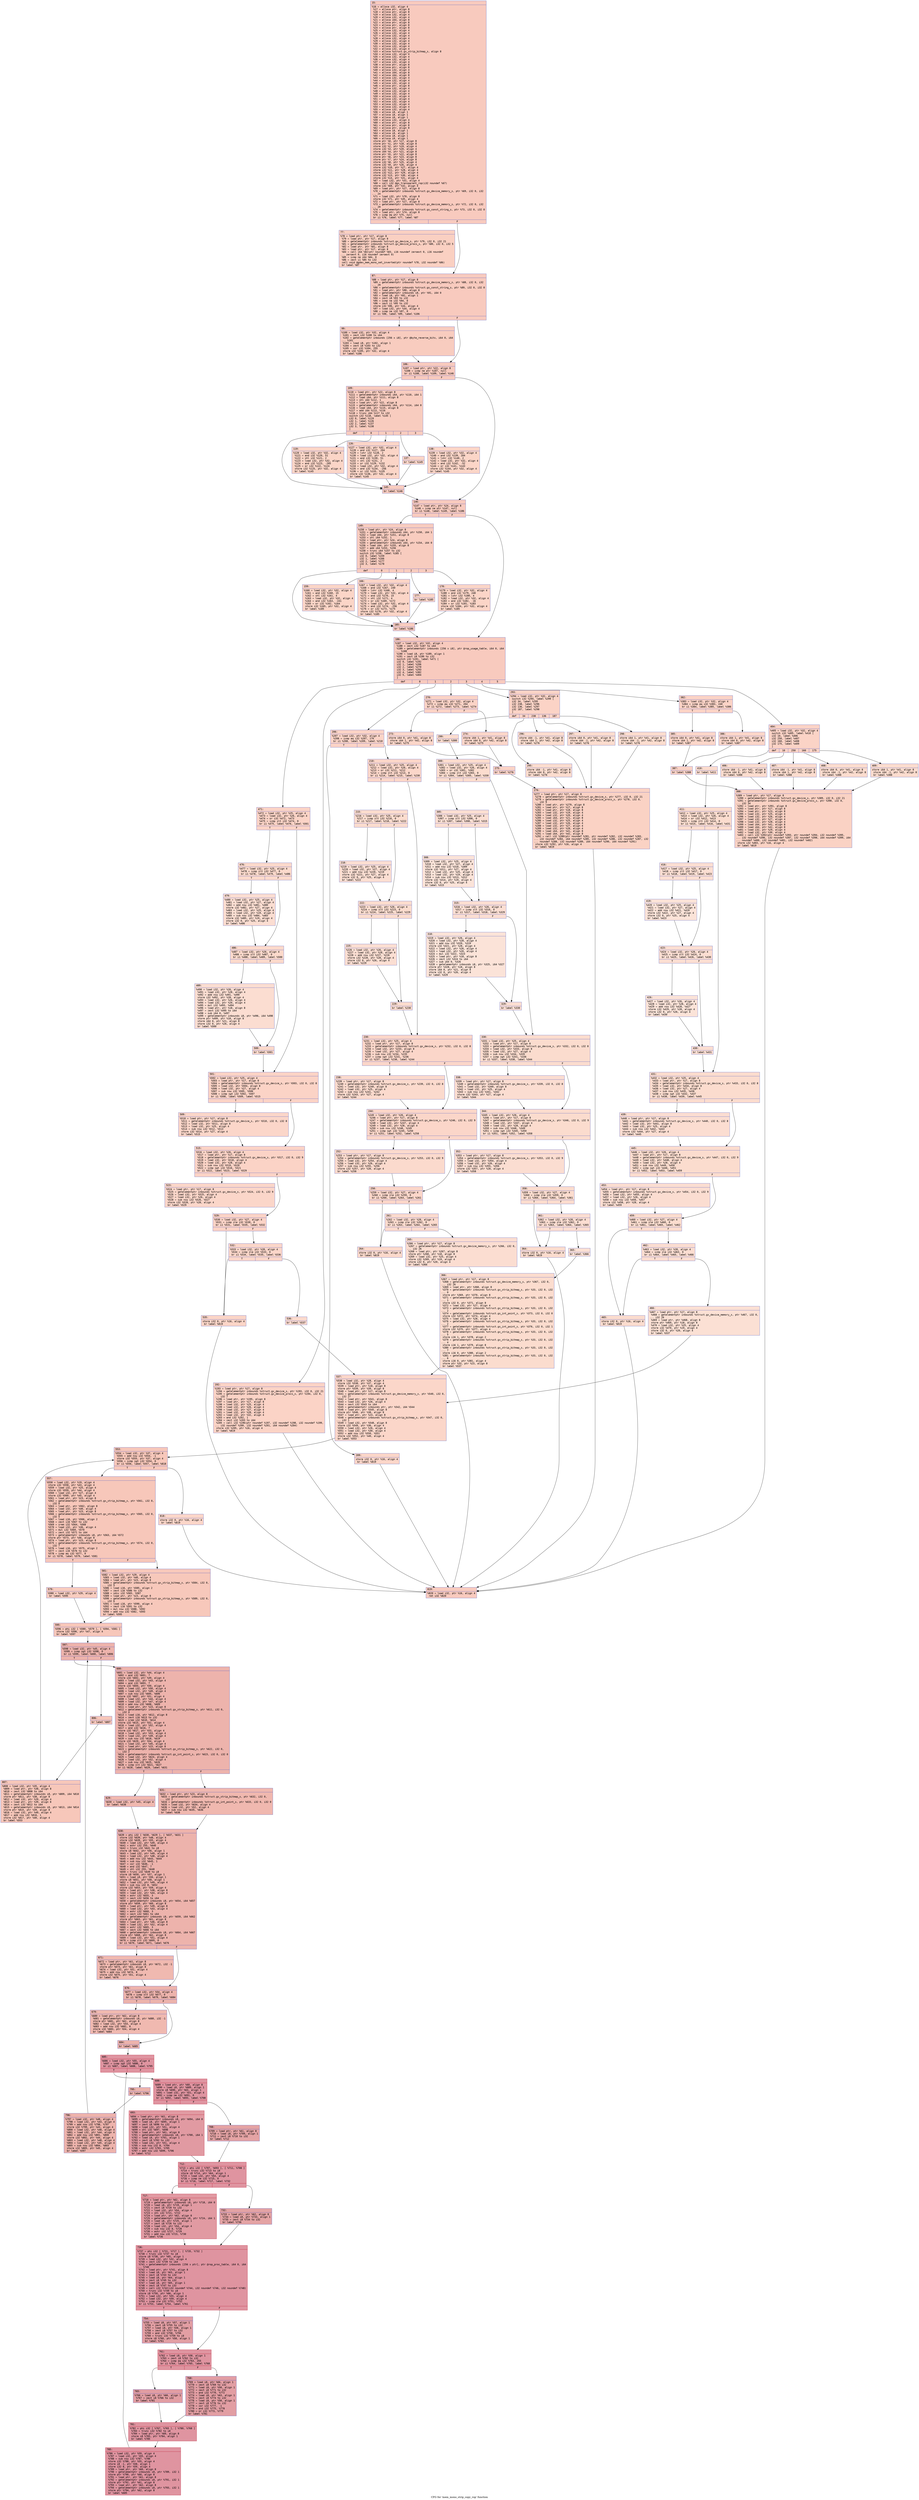 digraph "CFG for 'mem_mono_strip_copy_rop' function" {
	label="CFG for 'mem_mono_strip_copy_rop' function";

	Node0x600001f13660 [shape=record,color="#3d50c3ff", style=filled, fillcolor="#ef886b70" fontname="Courier",label="{15:\l|  %16 = alloca i32, align 4\l  %17 = alloca ptr, align 8\l  %18 = alloca ptr, align 8\l  %19 = alloca i32, align 4\l  %20 = alloca i32, align 4\l  %21 = alloca i64, align 8\l  %22 = alloca ptr, align 8\l  %23 = alloca ptr, align 8\l  %24 = alloca ptr, align 8\l  %25 = alloca i32, align 4\l  %26 = alloca i32, align 4\l  %27 = alloca i32, align 4\l  %28 = alloca i32, align 4\l  %29 = alloca i32, align 4\l  %30 = alloca i32, align 4\l  %31 = alloca i32, align 4\l  %32 = alloca i32, align 4\l  %33 = alloca %struct.gx_strip_bitmap_s, align 8\l  %34 = alloca i32, align 4\l  %35 = alloca i32, align 4\l  %36 = alloca i32, align 4\l  %37 = alloca i32, align 4\l  %38 = alloca ptr, align 8\l  %39 = alloca ptr, align 8\l  %40 = alloca i32, align 4\l  %41 = alloca i64, align 8\l  %42 = alloca i64, align 8\l  %43 = alloca i32, align 4\l  %44 = alloca i32, align 4\l  %45 = alloca i32, align 4\l  %46 = alloca ptr, align 8\l  %47 = alloca i32, align 4\l  %48 = alloca i32, align 4\l  %49 = alloca i32, align 4\l  %50 = alloca i32, align 4\l  %51 = alloca i32, align 4\l  %52 = alloca i32, align 4\l  %53 = alloca i32, align 4\l  %54 = alloca i32, align 4\l  %55 = alloca i32, align 4\l  %56 = alloca i8, align 1\l  %57 = alloca i8, align 1\l  %58 = alloca i8, align 1\l  %59 = alloca i32, align 4\l  %60 = alloca ptr, align 8\l  %61 = alloca ptr, align 8\l  %62 = alloca ptr, align 8\l  %63 = alloca i8, align 1\l  %64 = alloca i8, align 1\l  %65 = alloca i8, align 1\l  %66 = alloca i8, align 1\l  store ptr %0, ptr %17, align 8\l  store ptr %1, ptr %18, align 8\l  store i32 %2, ptr %19, align 4\l  store i32 %3, ptr %20, align 4\l  store i64 %4, ptr %21, align 8\l  store ptr %5, ptr %22, align 8\l  store ptr %6, ptr %23, align 8\l  store ptr %7, ptr %24, align 8\l  store i32 %8, ptr %25, align 4\l  store i32 %9, ptr %26, align 4\l  store i32 %10, ptr %27, align 4\l  store i32 %11, ptr %28, align 4\l  store i32 %12, ptr %29, align 4\l  store i32 %13, ptr %30, align 4\l  store i32 %14, ptr %31, align 4\l  %67 = load i32, ptr %31, align 4\l  %68 = call i32 @gs_transparent_rop(i32 noundef %67)\l  store i32 %68, ptr %32, align 4\l  %69 = load ptr, ptr %17, align 8\l  %70 = getelementptr inbounds %struct.gx_device_memory_s, ptr %69, i32 0, i32\l... 24\l  %71 = load i32, ptr %70, align 8\l  store i32 %71, ptr %35, align 4\l  %72 = load ptr, ptr %17, align 8\l  %73 = getelementptr inbounds %struct.gx_device_memory_s, ptr %72, i32 0, i32\l... 29\l  %74 = getelementptr inbounds %struct.gs_const_string_s, ptr %73, i32 0, i32 0\l  %75 = load ptr, ptr %74, align 8\l  %76 = icmp eq ptr %75, null\l  br i1 %76, label %77, label %87\l|{<s0>T|<s1>F}}"];
	Node0x600001f13660:s0 -> Node0x600001f136b0[tooltip="15 -> 77\nProbability 37.50%" ];
	Node0x600001f13660:s1 -> Node0x600001f13700[tooltip="15 -> 87\nProbability 62.50%" ];
	Node0x600001f136b0 [shape=record,color="#3d50c3ff", style=filled, fillcolor="#f3947570" fontname="Courier",label="{77:\l|  %78 = load ptr, ptr %17, align 8\l  %79 = load ptr, ptr %17, align 8\l  %80 = getelementptr inbounds %struct.gx_device_s, ptr %79, i32 0, i32 21\l  %81 = getelementptr inbounds %struct.gx_device_procs_s, ptr %80, i32 0, i32 5\l  %82 = load ptr, ptr %81, align 8\l  %83 = load ptr, ptr %17, align 8\l  %84 = call i64 %82(ptr noundef %83, i16 noundef zeroext 0, i16 noundef\l... zeroext 0, i16 noundef zeroext 0)\l  %85 = icmp ne i64 %84, 0\l  %86 = zext i1 %85 to i32\l  call void @gdev_mem_mono_set_inverted(ptr noundef %78, i32 noundef %86)\l  br label %87\l}"];
	Node0x600001f136b0 -> Node0x600001f13700[tooltip="77 -> 87\nProbability 100.00%" ];
	Node0x600001f13700 [shape=record,color="#3d50c3ff", style=filled, fillcolor="#ef886b70" fontname="Courier",label="{87:\l|  %88 = load ptr, ptr %17, align 8\l  %89 = getelementptr inbounds %struct.gx_device_memory_s, ptr %88, i32 0, i32\l... 29\l  %90 = getelementptr inbounds %struct.gs_const_string_s, ptr %89, i32 0, i32 0\l  %91 = load ptr, ptr %90, align 8\l  %92 = getelementptr inbounds i8, ptr %91, i64 0\l  %93 = load i8, ptr %92, align 1\l  %94 = zext i8 %93 to i32\l  %95 = icmp ne i32 %94, 0\l  %96 = zext i1 %95 to i32\l  store i32 %96, ptr %34, align 4\l  %97 = load i32, ptr %34, align 4\l  %98 = icmp ne i32 %97, 0\l  br i1 %98, label %99, label %106\l|{<s0>T|<s1>F}}"];
	Node0x600001f13700:s0 -> Node0x600001f13750[tooltip="87 -> 99\nProbability 62.50%" ];
	Node0x600001f13700:s1 -> Node0x600001f137a0[tooltip="87 -> 106\nProbability 37.50%" ];
	Node0x600001f13750 [shape=record,color="#3d50c3ff", style=filled, fillcolor="#f08b6e70" fontname="Courier",label="{99:\l|  %100 = load i32, ptr %32, align 4\l  %101 = zext i32 %100 to i64\l  %102 = getelementptr inbounds [256 x i8], ptr @byte_reverse_bits, i64 0, i64\l... %101\l  %103 = load i8, ptr %102, align 1\l  %104 = zext i8 %103 to i32\l  %105 = xor i32 %104, 255\l  store i32 %105, ptr %32, align 4\l  br label %106\l}"];
	Node0x600001f13750 -> Node0x600001f137a0[tooltip="99 -> 106\nProbability 100.00%" ];
	Node0x600001f137a0 [shape=record,color="#3d50c3ff", style=filled, fillcolor="#ef886b70" fontname="Courier",label="{106:\l|  %107 = load ptr, ptr %22, align 8\l  %108 = icmp ne ptr %107, null\l  br i1 %108, label %109, label %146\l|{<s0>T|<s1>F}}"];
	Node0x600001f137a0:s0 -> Node0x600001f137f0[tooltip="106 -> 109\nProbability 62.50%" ];
	Node0x600001f137a0:s1 -> Node0x600001f139d0[tooltip="106 -> 146\nProbability 37.50%" ];
	Node0x600001f137f0 [shape=record,color="#3d50c3ff", style=filled, fillcolor="#f08b6e70" fontname="Courier",label="{109:\l|  %110 = load ptr, ptr %22, align 8\l  %111 = getelementptr inbounds i64, ptr %110, i64 1\l  %112 = load i64, ptr %111, align 8\l  %113 = shl i64 %112, 1\l  %114 = load ptr, ptr %22, align 8\l  %115 = getelementptr inbounds i64, ptr %114, i64 0\l  %116 = load i64, ptr %115, align 8\l  %117 = add i64 %113, %116\l  %118 = trunc i64 %117 to i32\l  switch i32 %118, label %145 [\l    i32 0, label %119\l    i32 1, label %126\l    i32 2, label %137\l    i32 3, label %138\l  ]\l|{<s0>def|<s1>0|<s2>1|<s3>2|<s4>3}}"];
	Node0x600001f137f0:s0 -> Node0x600001f13980[tooltip="109 -> 145\nProbability 20.00%" ];
	Node0x600001f137f0:s1 -> Node0x600001f13840[tooltip="109 -> 119\nProbability 20.00%" ];
	Node0x600001f137f0:s2 -> Node0x600001f13890[tooltip="109 -> 126\nProbability 20.00%" ];
	Node0x600001f137f0:s3 -> Node0x600001f138e0[tooltip="109 -> 137\nProbability 20.00%" ];
	Node0x600001f137f0:s4 -> Node0x600001f13930[tooltip="109 -> 138\nProbability 20.00%" ];
	Node0x600001f13840 [shape=record,color="#3d50c3ff", style=filled, fillcolor="#f5a08170" fontname="Courier",label="{119:\l|  %120 = load i32, ptr %32, align 4\l  %121 = and i32 %120, 51\l  %122 = shl i32 %121, 2\l  %123 = load i32, ptr %32, align 4\l  %124 = and i32 %123, -205\l  %125 = or i32 %122, %124\l  store i32 %125, ptr %32, align 4\l  br label %145\l}"];
	Node0x600001f13840 -> Node0x600001f13980[tooltip="119 -> 145\nProbability 100.00%" ];
	Node0x600001f13890 [shape=record,color="#3d50c3ff", style=filled, fillcolor="#f5a08170" fontname="Courier",label="{126:\l|  %127 = load i32, ptr %32, align 4\l  %128 = and i32 %127, 204\l  %129 = lshr i32 %128, 2\l  %130 = load i32, ptr %32, align 4\l  %131 = and i32 %130, 51\l  %132 = shl i32 %131, 2\l  %133 = or i32 %129, %132\l  %134 = load i32, ptr %32, align 4\l  %135 = and i32 %134, -256\l  %136 = or i32 %133, %135\l  store i32 %136, ptr %32, align 4\l  br label %145\l}"];
	Node0x600001f13890 -> Node0x600001f13980[tooltip="126 -> 145\nProbability 100.00%" ];
	Node0x600001f138e0 [shape=record,color="#3d50c3ff", style=filled, fillcolor="#f5a08170" fontname="Courier",label="{137:\l|  br label %145\l}"];
	Node0x600001f138e0 -> Node0x600001f13980[tooltip="137 -> 145\nProbability 100.00%" ];
	Node0x600001f13930 [shape=record,color="#3d50c3ff", style=filled, fillcolor="#f5a08170" fontname="Courier",label="{138:\l|  %139 = load i32, ptr %32, align 4\l  %140 = and i32 %139, 204\l  %141 = lshr i32 %140, 2\l  %142 = load i32, ptr %32, align 4\l  %143 = and i32 %142, -52\l  %144 = or i32 %141, %143\l  store i32 %144, ptr %32, align 4\l  br label %145\l}"];
	Node0x600001f13930 -> Node0x600001f13980[tooltip="138 -> 145\nProbability 100.00%" ];
	Node0x600001f13980 [shape=record,color="#3d50c3ff", style=filled, fillcolor="#f08b6e70" fontname="Courier",label="{145:\l|  br label %146\l}"];
	Node0x600001f13980 -> Node0x600001f139d0[tooltip="145 -> 146\nProbability 100.00%" ];
	Node0x600001f139d0 [shape=record,color="#3d50c3ff", style=filled, fillcolor="#ef886b70" fontname="Courier",label="{146:\l|  %147 = load ptr, ptr %24, align 8\l  %148 = icmp ne ptr %147, null\l  br i1 %148, label %149, label %186\l|{<s0>T|<s1>F}}"];
	Node0x600001f139d0:s0 -> Node0x600001f13a20[tooltip="146 -> 149\nProbability 62.50%" ];
	Node0x600001f139d0:s1 -> Node0x600001f13c00[tooltip="146 -> 186\nProbability 37.50%" ];
	Node0x600001f13a20 [shape=record,color="#3d50c3ff", style=filled, fillcolor="#f08b6e70" fontname="Courier",label="{149:\l|  %150 = load ptr, ptr %24, align 8\l  %151 = getelementptr inbounds i64, ptr %150, i64 1\l  %152 = load i64, ptr %151, align 8\l  %153 = shl i64 %152, 1\l  %154 = load ptr, ptr %24, align 8\l  %155 = getelementptr inbounds i64, ptr %154, i64 0\l  %156 = load i64, ptr %155, align 8\l  %157 = add i64 %153, %156\l  %158 = trunc i64 %157 to i32\l  switch i32 %158, label %185 [\l    i32 0, label %159\l    i32 1, label %166\l    i32 2, label %177\l    i32 3, label %178\l  ]\l|{<s0>def|<s1>0|<s2>1|<s3>2|<s4>3}}"];
	Node0x600001f13a20:s0 -> Node0x600001f13bb0[tooltip="149 -> 185\nProbability 20.00%" ];
	Node0x600001f13a20:s1 -> Node0x600001f13a70[tooltip="149 -> 159\nProbability 20.00%" ];
	Node0x600001f13a20:s2 -> Node0x600001f13ac0[tooltip="149 -> 166\nProbability 20.00%" ];
	Node0x600001f13a20:s3 -> Node0x600001f13b10[tooltip="149 -> 177\nProbability 20.00%" ];
	Node0x600001f13a20:s4 -> Node0x600001f13b60[tooltip="149 -> 178\nProbability 20.00%" ];
	Node0x600001f13a70 [shape=record,color="#3d50c3ff", style=filled, fillcolor="#f5a08170" fontname="Courier",label="{159:\l|  %160 = load i32, ptr %32, align 4\l  %161 = and i32 %160, 15\l  %162 = shl i32 %161, 4\l  %163 = load i32, ptr %32, align 4\l  %164 = and i32 %163, -241\l  %165 = or i32 %162, %164\l  store i32 %165, ptr %32, align 4\l  br label %185\l}"];
	Node0x600001f13a70 -> Node0x600001f13bb0[tooltip="159 -> 185\nProbability 100.00%" ];
	Node0x600001f13ac0 [shape=record,color="#3d50c3ff", style=filled, fillcolor="#f5a08170" fontname="Courier",label="{166:\l|  %167 = load i32, ptr %32, align 4\l  %168 = and i32 %167, 240\l  %169 = lshr i32 %168, 4\l  %170 = load i32, ptr %32, align 4\l  %171 = and i32 %170, 15\l  %172 = shl i32 %171, 4\l  %173 = or i32 %169, %172\l  %174 = load i32, ptr %32, align 4\l  %175 = and i32 %174, -256\l  %176 = or i32 %173, %175\l  store i32 %176, ptr %32, align 4\l  br label %185\l}"];
	Node0x600001f13ac0 -> Node0x600001f13bb0[tooltip="166 -> 185\nProbability 100.00%" ];
	Node0x600001f13b10 [shape=record,color="#3d50c3ff", style=filled, fillcolor="#f5a08170" fontname="Courier",label="{177:\l|  br label %185\l}"];
	Node0x600001f13b10 -> Node0x600001f13bb0[tooltip="177 -> 185\nProbability 100.00%" ];
	Node0x600001f13b60 [shape=record,color="#3d50c3ff", style=filled, fillcolor="#f5a08170" fontname="Courier",label="{178:\l|  %179 = load i32, ptr %32, align 4\l  %180 = and i32 %179, 240\l  %181 = lshr i32 %180, 4\l  %182 = load i32, ptr %32, align 4\l  %183 = and i32 %182, -16\l  %184 = or i32 %181, %183\l  store i32 %184, ptr %32, align 4\l  br label %185\l}"];
	Node0x600001f13b60 -> Node0x600001f13bb0[tooltip="178 -> 185\nProbability 100.00%" ];
	Node0x600001f13bb0 [shape=record,color="#3d50c3ff", style=filled, fillcolor="#f08b6e70" fontname="Courier",label="{185:\l|  br label %186\l}"];
	Node0x600001f13bb0 -> Node0x600001f13c00[tooltip="185 -> 186\nProbability 100.00%" ];
	Node0x600001f13c00 [shape=record,color="#3d50c3ff", style=filled, fillcolor="#ef886b70" fontname="Courier",label="{186:\l|  %187 = load i32, ptr %32, align 4\l  %188 = zext i32 %187 to i64\l  %189 = getelementptr inbounds [256 x i8], ptr @rop_usage_table, i64 0, i64\l... %188\l  %190 = load i8, ptr %189, align 1\l  %191 = zext i8 %190 to i32\l  switch i32 %191, label %471 [\l    i32 0, label %192\l    i32 1, label %206\l    i32 2, label %270\l    i32 3, label %293\l    i32 4, label %382\l    i32 5, label %404\l  ]\l|{<s0>def|<s1>0|<s2>1|<s3>2|<s4>3|<s5>4|<s6>5}}"];
	Node0x600001f13c00:s0 -> Node0x600001f0d1d0[tooltip="186 -> 471\nProbability 14.29%" ];
	Node0x600001f13c00:s1 -> Node0x600001f13c50[tooltip="186 -> 192\nProbability 14.29%" ];
	Node0x600001f13c00:s2 -> Node0x600001f13ca0[tooltip="186 -> 206\nProbability 14.29%" ];
	Node0x600001f13c00:s3 -> Node0x600001f0c1e0[tooltip="186 -> 270\nProbability 14.29%" ];
	Node0x600001f13c00:s4 -> Node0x600001f0c370[tooltip="186 -> 293\nProbability 14.29%" ];
	Node0x600001f13c00:s5 -> Node0x600001f0ca00[tooltip="186 -> 382\nProbability 14.29%" ];
	Node0x600001f13c00:s6 -> Node0x600001f0cb90[tooltip="186 -> 404\nProbability 14.29%" ];
	Node0x600001f13c50 [shape=record,color="#3d50c3ff", style=filled, fillcolor="#f59c7d70" fontname="Courier",label="{192:\l|  %193 = load ptr, ptr %17, align 8\l  %194 = getelementptr inbounds %struct.gx_device_s, ptr %193, i32 0, i32 21\l  %195 = getelementptr inbounds %struct.gx_device_procs_s, ptr %194, i32 0,\l... i32 7\l  %196 = load ptr, ptr %195, align 8\l  %197 = load ptr, ptr %17, align 8\l  %198 = load i32, ptr %25, align 4\l  %199 = load i32, ptr %26, align 4\l  %200 = load i32, ptr %27, align 4\l  %201 = load i32, ptr %28, align 4\l  %202 = load i32, ptr %32, align 4\l  %203 = and i32 %202, 1\l  %204 = zext i32 %203 to i64\l  %205 = call i32 %196(ptr noundef %197, i32 noundef %198, i32 noundef %199,\l... i32 noundef %200, i32 noundef %201, i64 noundef %204)\l  store i32 %205, ptr %16, align 4\l  br label %819\l}"];
	Node0x600001f13c50 -> Node0x600001f0e0d0[tooltip="192 -> 819\nProbability 100.00%" ];
	Node0x600001f13ca0 [shape=record,color="#3d50c3ff", style=filled, fillcolor="#f59c7d70" fontname="Courier",label="{206:\l|  %207 = load i32, ptr %32, align 4\l  %208 = icmp eq i32 %207, 170\l  br i1 %208, label %209, label %210\l|{<s0>T|<s1>F}}"];
	Node0x600001f13ca0:s0 -> Node0x600001f13cf0[tooltip="206 -> 209\nProbability 50.00%" ];
	Node0x600001f13ca0:s1 -> Node0x600001f13d40[tooltip="206 -> 210\nProbability 50.00%" ];
	Node0x600001f13cf0 [shape=record,color="#3d50c3ff", style=filled, fillcolor="#f6a38570" fontname="Courier",label="{209:\l|  store i32 0, ptr %16, align 4\l  br label %819\l}"];
	Node0x600001f13cf0 -> Node0x600001f0e0d0[tooltip="209 -> 819\nProbability 100.00%" ];
	Node0x600001f13d40 [shape=record,color="#3d50c3ff", style=filled, fillcolor="#f6a38570" fontname="Courier",label="{210:\l|  %211 = load i32, ptr %25, align 4\l  %212 = load i32, ptr %26, align 4\l  %213 = or i32 %211, %212\l  %214 = icmp slt i32 %213, 0\l  br i1 %214, label %215, label %230\l|{<s0>T|<s1>F}}"];
	Node0x600001f13d40:s0 -> Node0x600001f13d90[tooltip="210 -> 215\nProbability 37.50%" ];
	Node0x600001f13d40:s1 -> Node0x600001f13f20[tooltip="210 -> 230\nProbability 62.50%" ];
	Node0x600001f13d90 [shape=record,color="#3d50c3ff", style=filled, fillcolor="#f7af9170" fontname="Courier",label="{215:\l|  %216 = load i32, ptr %25, align 4\l  %217 = icmp slt i32 %216, 0\l  br i1 %217, label %218, label %222\l|{<s0>T|<s1>F}}"];
	Node0x600001f13d90:s0 -> Node0x600001f13de0[tooltip="215 -> 218\nProbability 37.50%" ];
	Node0x600001f13d90:s1 -> Node0x600001f13e30[tooltip="215 -> 222\nProbability 62.50%" ];
	Node0x600001f13de0 [shape=record,color="#3d50c3ff", style=filled, fillcolor="#f7b59970" fontname="Courier",label="{218:\l|  %219 = load i32, ptr %25, align 4\l  %220 = load i32, ptr %27, align 4\l  %221 = add nsw i32 %220, %219\l  store i32 %221, ptr %27, align 4\l  store i32 0, ptr %25, align 4\l  br label %222\l}"];
	Node0x600001f13de0 -> Node0x600001f13e30[tooltip="218 -> 222\nProbability 100.00%" ];
	Node0x600001f13e30 [shape=record,color="#3d50c3ff", style=filled, fillcolor="#f7af9170" fontname="Courier",label="{222:\l|  %223 = load i32, ptr %26, align 4\l  %224 = icmp slt i32 %223, 0\l  br i1 %224, label %225, label %229\l|{<s0>T|<s1>F}}"];
	Node0x600001f13e30:s0 -> Node0x600001f13e80[tooltip="222 -> 225\nProbability 37.50%" ];
	Node0x600001f13e30:s1 -> Node0x600001f13ed0[tooltip="222 -> 229\nProbability 62.50%" ];
	Node0x600001f13e80 [shape=record,color="#3d50c3ff", style=filled, fillcolor="#f7b59970" fontname="Courier",label="{225:\l|  %226 = load i32, ptr %26, align 4\l  %227 = load i32, ptr %28, align 4\l  %228 = add nsw i32 %227, %226\l  store i32 %228, ptr %28, align 4\l  store i32 0, ptr %26, align 4\l  br label %229\l}"];
	Node0x600001f13e80 -> Node0x600001f13ed0[tooltip="225 -> 229\nProbability 100.00%" ];
	Node0x600001f13ed0 [shape=record,color="#3d50c3ff", style=filled, fillcolor="#f7af9170" fontname="Courier",label="{229:\l|  br label %230\l}"];
	Node0x600001f13ed0 -> Node0x600001f13f20[tooltip="229 -> 230\nProbability 100.00%" ];
	Node0x600001f13f20 [shape=record,color="#3d50c3ff", style=filled, fillcolor="#f6a38570" fontname="Courier",label="{230:\l|  %231 = load i32, ptr %25, align 4\l  %232 = load ptr, ptr %17, align 8\l  %233 = getelementptr inbounds %struct.gx_device_s, ptr %232, i32 0, i32 8\l  %234 = load i32, ptr %233, align 8\l  %235 = load i32, ptr %27, align 4\l  %236 = sub nsw i32 %234, %235\l  %237 = icmp sgt i32 %231, %236\l  br i1 %237, label %238, label %244\l|{<s0>T|<s1>F}}"];
	Node0x600001f13f20:s0 -> Node0x600001f13f70[tooltip="230 -> 238\nProbability 50.00%" ];
	Node0x600001f13f20:s1 -> Node0x600001f0c000[tooltip="230 -> 244\nProbability 50.00%" ];
	Node0x600001f13f70 [shape=record,color="#3d50c3ff", style=filled, fillcolor="#f7ac8e70" fontname="Courier",label="{238:\l|  %239 = load ptr, ptr %17, align 8\l  %240 = getelementptr inbounds %struct.gx_device_s, ptr %239, i32 0, i32 8\l  %241 = load i32, ptr %240, align 8\l  %242 = load i32, ptr %25, align 4\l  %243 = sub nsw i32 %241, %242\l  store i32 %243, ptr %27, align 4\l  br label %244\l}"];
	Node0x600001f13f70 -> Node0x600001f0c000[tooltip="238 -> 244\nProbability 100.00%" ];
	Node0x600001f0c000 [shape=record,color="#3d50c3ff", style=filled, fillcolor="#f6a38570" fontname="Courier",label="{244:\l|  %245 = load i32, ptr %26, align 4\l  %246 = load ptr, ptr %17, align 8\l  %247 = getelementptr inbounds %struct.gx_device_s, ptr %246, i32 0, i32 9\l  %248 = load i32, ptr %247, align 4\l  %249 = load i32, ptr %28, align 4\l  %250 = sub nsw i32 %248, %249\l  %251 = icmp sgt i32 %245, %250\l  br i1 %251, label %252, label %258\l|{<s0>T|<s1>F}}"];
	Node0x600001f0c000:s0 -> Node0x600001f0c050[tooltip="244 -> 252\nProbability 50.00%" ];
	Node0x600001f0c000:s1 -> Node0x600001f0c0a0[tooltip="244 -> 258\nProbability 50.00%" ];
	Node0x600001f0c050 [shape=record,color="#3d50c3ff", style=filled, fillcolor="#f7ac8e70" fontname="Courier",label="{252:\l|  %253 = load ptr, ptr %17, align 8\l  %254 = getelementptr inbounds %struct.gx_device_s, ptr %253, i32 0, i32 9\l  %255 = load i32, ptr %254, align 4\l  %256 = load i32, ptr %26, align 4\l  %257 = sub nsw i32 %255, %256\l  store i32 %257, ptr %28, align 4\l  br label %258\l}"];
	Node0x600001f0c050 -> Node0x600001f0c0a0[tooltip="252 -> 258\nProbability 100.00%" ];
	Node0x600001f0c0a0 [shape=record,color="#3d50c3ff", style=filled, fillcolor="#f6a38570" fontname="Courier",label="{258:\l|  %259 = load i32, ptr %27, align 4\l  %260 = icmp sle i32 %259, 0\l  br i1 %260, label %264, label %261\l|{<s0>T|<s1>F}}"];
	Node0x600001f0c0a0:s0 -> Node0x600001f0c140[tooltip="258 -> 264\nProbability 50.00%" ];
	Node0x600001f0c0a0:s1 -> Node0x600001f0c0f0[tooltip="258 -> 261\nProbability 50.00%" ];
	Node0x600001f0c0f0 [shape=record,color="#3d50c3ff", style=filled, fillcolor="#f7ac8e70" fontname="Courier",label="{261:\l|  %262 = load i32, ptr %28, align 4\l  %263 = icmp sle i32 %262, 0\l  br i1 %263, label %264, label %265\l|{<s0>T|<s1>F}}"];
	Node0x600001f0c0f0:s0 -> Node0x600001f0c140[tooltip="261 -> 264\nProbability 50.00%" ];
	Node0x600001f0c0f0:s1 -> Node0x600001f0c190[tooltip="261 -> 265\nProbability 50.00%" ];
	Node0x600001f0c140 [shape=record,color="#3d50c3ff", style=filled, fillcolor="#f7a88970" fontname="Courier",label="{264:\l|  store i32 0, ptr %16, align 4\l  br label %819\l}"];
	Node0x600001f0c140 -> Node0x600001f0e0d0[tooltip="264 -> 819\nProbability 100.00%" ];
	Node0x600001f0c190 [shape=record,color="#3d50c3ff", style=filled, fillcolor="#f7b39670" fontname="Courier",label="{265:\l|  %266 = load ptr, ptr %17, align 8\l  %267 = getelementptr inbounds %struct.gx_device_memory_s, ptr %266, i32 0,\l... i32 26\l  %268 = load ptr, ptr %267, align 8\l  store ptr %268, ptr %18, align 8\l  %269 = load i32, ptr %25, align 4\l  store i32 %269, ptr %19, align 4\l  store i32 0, ptr %20, align 4\l  br label %366\l}"];
	Node0x600001f0c190 -> Node0x600001f0c9b0[tooltip="265 -> 366\nProbability 100.00%" ];
	Node0x600001f0c1e0 [shape=record,color="#3d50c3ff", style=filled, fillcolor="#f59c7d70" fontname="Courier",label="{270:\l|  %271 = load i32, ptr %32, align 4\l  %272 = icmp eq i32 %271, 204\l  br i1 %272, label %273, label %274\l|{<s0>T|<s1>F}}"];
	Node0x600001f0c1e0:s0 -> Node0x600001f0c230[tooltip="270 -> 273\nProbability 50.00%" ];
	Node0x600001f0c1e0:s1 -> Node0x600001f0c280[tooltip="270 -> 274\nProbability 50.00%" ];
	Node0x600001f0c230 [shape=record,color="#3d50c3ff", style=filled, fillcolor="#f6a38570" fontname="Courier",label="{273:\l|  store i64 0, ptr %41, align 8\l  store i64 1, ptr %42, align 8\l  br label %275\l}"];
	Node0x600001f0c230 -> Node0x600001f0c2d0[tooltip="273 -> 275\nProbability 100.00%" ];
	Node0x600001f0c280 [shape=record,color="#3d50c3ff", style=filled, fillcolor="#f6a38570" fontname="Courier",label="{274:\l|  store i64 1, ptr %41, align 8\l  store i64 0, ptr %42, align 8\l  br label %275\l}"];
	Node0x600001f0c280 -> Node0x600001f0c2d0[tooltip="274 -> 275\nProbability 100.00%" ];
	Node0x600001f0c2d0 [shape=record,color="#3d50c3ff", style=filled, fillcolor="#f59c7d70" fontname="Courier",label="{275:\l|  br label %276\l}"];
	Node0x600001f0c2d0 -> Node0x600001f0c320[tooltip="275 -> 276\nProbability 100.00%" ];
	Node0x600001f0c320 [shape=record,color="#3d50c3ff", style=filled, fillcolor="#f4987a70" fontname="Courier",label="{276:\l|  %277 = load ptr, ptr %17, align 8\l  %278 = getelementptr inbounds %struct.gx_device_s, ptr %277, i32 0, i32 21\l  %279 = getelementptr inbounds %struct.gx_device_procs_s, ptr %278, i32 0,\l... i32 9\l  %280 = load ptr, ptr %279, align 8\l  %281 = load ptr, ptr %17, align 8\l  %282 = load ptr, ptr %18, align 8\l  %283 = load i32, ptr %19, align 4\l  %284 = load i32, ptr %20, align 4\l  %285 = load i64, ptr %21, align 8\l  %286 = load i32, ptr %25, align 4\l  %287 = load i32, ptr %26, align 4\l  %288 = load i32, ptr %27, align 4\l  %289 = load i32, ptr %28, align 4\l  %290 = load i64, ptr %41, align 8\l  %291 = load i64, ptr %42, align 8\l  %292 = call i32 %280(ptr noundef %281, ptr noundef %282, i32 noundef %283,\l... i32 noundef %284, i64 noundef %285, i32 noundef %286, i32 noundef %287, i32\l... noundef %288, i32 noundef %289, i64 noundef %290, i64 noundef %291)\l  store i32 %292, ptr %16, align 4\l  br label %819\l}"];
	Node0x600001f0c320 -> Node0x600001f0e0d0[tooltip="276 -> 819\nProbability 100.00%" ];
	Node0x600001f0c370 [shape=record,color="#3d50c3ff", style=filled, fillcolor="#f59c7d70" fontname="Courier",label="{293:\l|  %294 = load i32, ptr %32, align 4\l  switch i32 %294, label %299 [\l    i32 34, label %295\l    i32 238, label %296\l    i32 136, label %297\l    i32 187, label %298\l  ]\l|{<s0>def|<s1>34|<s2>238|<s3>136|<s4>187}}"];
	Node0x600001f0c370:s0 -> Node0x600001f0c500[tooltip="293 -> 299\nProbability 20.00%" ];
	Node0x600001f0c370:s1 -> Node0x600001f0c3c0[tooltip="293 -> 295\nProbability 20.00%" ];
	Node0x600001f0c370:s2 -> Node0x600001f0c410[tooltip="293 -> 296\nProbability 20.00%" ];
	Node0x600001f0c370:s3 -> Node0x600001f0c460[tooltip="293 -> 297\nProbability 20.00%" ];
	Node0x600001f0c370:s4 -> Node0x600001f0c4b0[tooltip="293 -> 298\nProbability 20.00%" ];
	Node0x600001f0c3c0 [shape=record,color="#3d50c3ff", style=filled, fillcolor="#f7af9170" fontname="Courier",label="{295:\l|  store i64 -1, ptr %41, align 8\l  store i64 0, ptr %42, align 8\l  br label %276\l}"];
	Node0x600001f0c3c0 -> Node0x600001f0c320[tooltip="295 -> 276\nProbability 100.00%" ];
	Node0x600001f0c410 [shape=record,color="#3d50c3ff", style=filled, fillcolor="#f7af9170" fontname="Courier",label="{296:\l|  store i64 -1, ptr %41, align 8\l  store i64 1, ptr %42, align 8\l  br label %276\l}"];
	Node0x600001f0c410 -> Node0x600001f0c320[tooltip="296 -> 276\nProbability 100.00%" ];
	Node0x600001f0c460 [shape=record,color="#3d50c3ff", style=filled, fillcolor="#f7af9170" fontname="Courier",label="{297:\l|  store i64 0, ptr %41, align 8\l  store i64 -1, ptr %42, align 8\l  br label %276\l}"];
	Node0x600001f0c460 -> Node0x600001f0c320[tooltip="297 -> 276\nProbability 100.00%" ];
	Node0x600001f0c4b0 [shape=record,color="#3d50c3ff", style=filled, fillcolor="#f7af9170" fontname="Courier",label="{298:\l|  store i64 1, ptr %41, align 8\l  store i64 -1, ptr %42, align 8\l  br label %276\l}"];
	Node0x600001f0c4b0 -> Node0x600001f0c320[tooltip="298 -> 276\nProbability 100.00%" ];
	Node0x600001f0c500 [shape=record,color="#3d50c3ff", style=filled, fillcolor="#f7af9170" fontname="Courier",label="{299:\l|  br label %300\l}"];
	Node0x600001f0c500 -> Node0x600001f0c550[tooltip="299 -> 300\nProbability 100.00%" ];
	Node0x600001f0c550 [shape=record,color="#3d50c3ff", style=filled, fillcolor="#f7af9170" fontname="Courier",label="{300:\l|  %301 = load i32, ptr %25, align 4\l  %302 = load i32, ptr %26, align 4\l  %303 = or i32 %301, %302\l  %304 = icmp slt i32 %303, 0\l  br i1 %304, label %305, label %330\l|{<s0>T|<s1>F}}"];
	Node0x600001f0c550:s0 -> Node0x600001f0c5a0[tooltip="300 -> 305\nProbability 37.50%" ];
	Node0x600001f0c550:s1 -> Node0x600001f0c730[tooltip="300 -> 330\nProbability 62.50%" ];
	Node0x600001f0c5a0 [shape=record,color="#3d50c3ff", style=filled, fillcolor="#f7b59970" fontname="Courier",label="{305:\l|  %306 = load i32, ptr %25, align 4\l  %307 = icmp slt i32 %306, 0\l  br i1 %307, label %308, label %315\l|{<s0>T|<s1>F}}"];
	Node0x600001f0c5a0:s0 -> Node0x600001f0c5f0[tooltip="305 -> 308\nProbability 37.50%" ];
	Node0x600001f0c5a0:s1 -> Node0x600001f0c640[tooltip="305 -> 315\nProbability 62.50%" ];
	Node0x600001f0c5f0 [shape=record,color="#3d50c3ff", style=filled, fillcolor="#f6bfa670" fontname="Courier",label="{308:\l|  %309 = load i32, ptr %25, align 4\l  %310 = load i32, ptr %27, align 4\l  %311 = add nsw i32 %310, %309\l  store i32 %311, ptr %27, align 4\l  %312 = load i32, ptr %25, align 4\l  %313 = load i32, ptr %19, align 4\l  %314 = sub nsw i32 %313, %312\l  store i32 %314, ptr %19, align 4\l  store i32 0, ptr %25, align 4\l  br label %315\l}"];
	Node0x600001f0c5f0 -> Node0x600001f0c640[tooltip="308 -> 315\nProbability 100.00%" ];
	Node0x600001f0c640 [shape=record,color="#3d50c3ff", style=filled, fillcolor="#f7b59970" fontname="Courier",label="{315:\l|  %316 = load i32, ptr %26, align 4\l  %317 = icmp slt i32 %316, 0\l  br i1 %317, label %318, label %329\l|{<s0>T|<s1>F}}"];
	Node0x600001f0c640:s0 -> Node0x600001f0c690[tooltip="315 -> 318\nProbability 37.50%" ];
	Node0x600001f0c640:s1 -> Node0x600001f0c6e0[tooltip="315 -> 329\nProbability 62.50%" ];
	Node0x600001f0c690 [shape=record,color="#3d50c3ff", style=filled, fillcolor="#f6bfa670" fontname="Courier",label="{318:\l|  %319 = load i32, ptr %26, align 4\l  %320 = load i32, ptr %28, align 4\l  %321 = add nsw i32 %320, %319\l  store i32 %321, ptr %28, align 4\l  %322 = load i32, ptr %26, align 4\l  %323 = load i32, ptr %20, align 4\l  %324 = mul i32 %322, %323\l  %325 = load ptr, ptr %18, align 8\l  %326 = zext i32 %324 to i64\l  %327 = sub i64 0, %326\l  %328 = getelementptr inbounds i8, ptr %325, i64 %327\l  store ptr %328, ptr %18, align 8\l  store i64 0, ptr %21, align 8\l  store i32 0, ptr %26, align 4\l  br label %329\l}"];
	Node0x600001f0c690 -> Node0x600001f0c6e0[tooltip="318 -> 329\nProbability 100.00%" ];
	Node0x600001f0c6e0 [shape=record,color="#3d50c3ff", style=filled, fillcolor="#f7b59970" fontname="Courier",label="{329:\l|  br label %330\l}"];
	Node0x600001f0c6e0 -> Node0x600001f0c730[tooltip="329 -> 330\nProbability 100.00%" ];
	Node0x600001f0c730 [shape=record,color="#3d50c3ff", style=filled, fillcolor="#f7af9170" fontname="Courier",label="{330:\l|  %331 = load i32, ptr %25, align 4\l  %332 = load ptr, ptr %17, align 8\l  %333 = getelementptr inbounds %struct.gx_device_s, ptr %332, i32 0, i32 8\l  %334 = load i32, ptr %333, align 8\l  %335 = load i32, ptr %27, align 4\l  %336 = sub nsw i32 %334, %335\l  %337 = icmp sgt i32 %331, %336\l  br i1 %337, label %338, label %344\l|{<s0>T|<s1>F}}"];
	Node0x600001f0c730:s0 -> Node0x600001f0c780[tooltip="330 -> 338\nProbability 50.00%" ];
	Node0x600001f0c730:s1 -> Node0x600001f0c7d0[tooltip="330 -> 344\nProbability 50.00%" ];
	Node0x600001f0c780 [shape=record,color="#3d50c3ff", style=filled, fillcolor="#f7b39670" fontname="Courier",label="{338:\l|  %339 = load ptr, ptr %17, align 8\l  %340 = getelementptr inbounds %struct.gx_device_s, ptr %339, i32 0, i32 8\l  %341 = load i32, ptr %340, align 8\l  %342 = load i32, ptr %25, align 4\l  %343 = sub nsw i32 %341, %342\l  store i32 %343, ptr %27, align 4\l  br label %344\l}"];
	Node0x600001f0c780 -> Node0x600001f0c7d0[tooltip="338 -> 344\nProbability 100.00%" ];
	Node0x600001f0c7d0 [shape=record,color="#3d50c3ff", style=filled, fillcolor="#f7af9170" fontname="Courier",label="{344:\l|  %345 = load i32, ptr %26, align 4\l  %346 = load ptr, ptr %17, align 8\l  %347 = getelementptr inbounds %struct.gx_device_s, ptr %346, i32 0, i32 9\l  %348 = load i32, ptr %347, align 4\l  %349 = load i32, ptr %28, align 4\l  %350 = sub nsw i32 %348, %349\l  %351 = icmp sgt i32 %345, %350\l  br i1 %351, label %352, label %358\l|{<s0>T|<s1>F}}"];
	Node0x600001f0c7d0:s0 -> Node0x600001f0c820[tooltip="344 -> 352\nProbability 50.00%" ];
	Node0x600001f0c7d0:s1 -> Node0x600001f0c870[tooltip="344 -> 358\nProbability 50.00%" ];
	Node0x600001f0c820 [shape=record,color="#3d50c3ff", style=filled, fillcolor="#f7b39670" fontname="Courier",label="{352:\l|  %353 = load ptr, ptr %17, align 8\l  %354 = getelementptr inbounds %struct.gx_device_s, ptr %353, i32 0, i32 9\l  %355 = load i32, ptr %354, align 4\l  %356 = load i32, ptr %26, align 4\l  %357 = sub nsw i32 %355, %356\l  store i32 %357, ptr %28, align 4\l  br label %358\l}"];
	Node0x600001f0c820 -> Node0x600001f0c870[tooltip="352 -> 358\nProbability 100.00%" ];
	Node0x600001f0c870 [shape=record,color="#3d50c3ff", style=filled, fillcolor="#f7af9170" fontname="Courier",label="{358:\l|  %359 = load i32, ptr %27, align 4\l  %360 = icmp sle i32 %359, 0\l  br i1 %360, label %364, label %361\l|{<s0>T|<s1>F}}"];
	Node0x600001f0c870:s0 -> Node0x600001f0c910[tooltip="358 -> 364\nProbability 50.00%" ];
	Node0x600001f0c870:s1 -> Node0x600001f0c8c0[tooltip="358 -> 361\nProbability 50.00%" ];
	Node0x600001f0c8c0 [shape=record,color="#3d50c3ff", style=filled, fillcolor="#f7b39670" fontname="Courier",label="{361:\l|  %362 = load i32, ptr %28, align 4\l  %363 = icmp sle i32 %362, 0\l  br i1 %363, label %364, label %365\l|{<s0>T|<s1>F}}"];
	Node0x600001f0c8c0:s0 -> Node0x600001f0c910[tooltip="361 -> 364\nProbability 50.00%" ];
	Node0x600001f0c8c0:s1 -> Node0x600001f0c960[tooltip="361 -> 365\nProbability 50.00%" ];
	Node0x600001f0c910 [shape=record,color="#3d50c3ff", style=filled, fillcolor="#f7af9170" fontname="Courier",label="{364:\l|  store i32 0, ptr %16, align 4\l  br label %819\l}"];
	Node0x600001f0c910 -> Node0x600001f0e0d0[tooltip="364 -> 819\nProbability 100.00%" ];
	Node0x600001f0c960 [shape=record,color="#3d50c3ff", style=filled, fillcolor="#f7b99e70" fontname="Courier",label="{365:\l|  br label %366\l}"];
	Node0x600001f0c960 -> Node0x600001f0c9b0[tooltip="365 -> 366\nProbability 100.00%" ];
	Node0x600001f0c9b0 [shape=record,color="#3d50c3ff", style=filled, fillcolor="#f7af9170" fontname="Courier",label="{366:\l|  %367 = load ptr, ptr %17, align 8\l  %368 = getelementptr inbounds %struct.gx_device_memory_s, ptr %367, i32 0,\l... i32 26\l  %369 = load ptr, ptr %368, align 8\l  %370 = getelementptr inbounds %struct.gx_strip_bitmap_s, ptr %33, i32 0, i32\l... 0\l  store ptr %369, ptr %370, align 8\l  %371 = getelementptr inbounds %struct.gx_strip_bitmap_s, ptr %33, i32 0, i32\l... 1\l  store i32 0, ptr %371, align 8\l  %372 = load i32, ptr %27, align 4\l  %373 = getelementptr inbounds %struct.gx_strip_bitmap_s, ptr %33, i32 0, i32\l... 2\l  %374 = getelementptr inbounds %struct.gs_int_point_s, ptr %373, i32 0, i32 0\l  store i32 %372, ptr %374, align 4\l  %375 = load i32, ptr %28, align 4\l  %376 = getelementptr inbounds %struct.gx_strip_bitmap_s, ptr %33, i32 0, i32\l... 2\l  %377 = getelementptr inbounds %struct.gs_int_point_s, ptr %376, i32 0, i32 1\l  store i32 %375, ptr %377, align 4\l  %378 = getelementptr inbounds %struct.gx_strip_bitmap_s, ptr %33, i32 0, i32\l... 5\l  store i16 1, ptr %378, align 2\l  %379 = getelementptr inbounds %struct.gx_strip_bitmap_s, ptr %33, i32 0, i32\l... 4\l  store i16 1, ptr %379, align 8\l  %380 = getelementptr inbounds %struct.gx_strip_bitmap_s, ptr %33, i32 0, i32\l... 7\l  store i16 0, ptr %380, align 2\l  %381 = getelementptr inbounds %struct.gx_strip_bitmap_s, ptr %33, i32 0, i32\l... 6\l  store i16 0, ptr %381, align 4\l  store ptr %33, ptr %23, align 8\l  br label %537\l}"];
	Node0x600001f0c9b0 -> Node0x600001f0d630[tooltip="366 -> 537\nProbability 100.00%" ];
	Node0x600001f0ca00 [shape=record,color="#3d50c3ff", style=filled, fillcolor="#f59c7d70" fontname="Courier",label="{382:\l|  %383 = load i32, ptr %32, align 4\l  %384 = icmp eq i32 %383, 240\l  br i1 %384, label %385, label %386\l|{<s0>T|<s1>F}}"];
	Node0x600001f0ca00:s0 -> Node0x600001f0ca50[tooltip="382 -> 385\nProbability 50.00%" ];
	Node0x600001f0ca00:s1 -> Node0x600001f0caa0[tooltip="382 -> 386\nProbability 50.00%" ];
	Node0x600001f0ca50 [shape=record,color="#3d50c3ff", style=filled, fillcolor="#f6a38570" fontname="Courier",label="{385:\l|  store i64 0, ptr %41, align 8\l  store i64 1, ptr %42, align 8\l  br label %387\l}"];
	Node0x600001f0ca50 -> Node0x600001f0caf0[tooltip="385 -> 387\nProbability 100.00%" ];
	Node0x600001f0caa0 [shape=record,color="#3d50c3ff", style=filled, fillcolor="#f6a38570" fontname="Courier",label="{386:\l|  store i64 1, ptr %41, align 8\l  store i64 0, ptr %42, align 8\l  br label %387\l}"];
	Node0x600001f0caa0 -> Node0x600001f0caf0[tooltip="386 -> 387\nProbability 100.00%" ];
	Node0x600001f0caf0 [shape=record,color="#3d50c3ff", style=filled, fillcolor="#f59c7d70" fontname="Courier",label="{387:\l|  br label %388\l}"];
	Node0x600001f0caf0 -> Node0x600001f0cb40[tooltip="387 -> 388\nProbability 100.00%" ];
	Node0x600001f0cb40 [shape=record,color="#3d50c3ff", style=filled, fillcolor="#f4987a70" fontname="Courier",label="{388:\l|  %389 = load ptr, ptr %17, align 8\l  %390 = getelementptr inbounds %struct.gx_device_s, ptr %389, i32 0, i32 21\l  %391 = getelementptr inbounds %struct.gx_device_procs_s, ptr %390, i32 0,\l... i32 34\l  %392 = load ptr, ptr %391, align 8\l  %393 = load ptr, ptr %17, align 8\l  %394 = load ptr, ptr %23, align 8\l  %395 = load i32, ptr %25, align 4\l  %396 = load i32, ptr %26, align 4\l  %397 = load i32, ptr %27, align 4\l  %398 = load i32, ptr %28, align 4\l  %399 = load i64, ptr %41, align 8\l  %400 = load i64, ptr %42, align 8\l  %401 = load i32, ptr %29, align 4\l  %402 = load i32, ptr %30, align 4\l  %403 = call i32 %392(ptr noundef %393, ptr noundef %394, i32 noundef %395,\l... i32 noundef %396, i32 noundef %397, i32 noundef %398, i64 noundef %399, i64\l... noundef %400, i32 noundef %401, i32 noundef %402)\l  store i32 %403, ptr %16, align 4\l  br label %819\l}"];
	Node0x600001f0cb40 -> Node0x600001f0e0d0[tooltip="388 -> 819\nProbability 100.00%" ];
	Node0x600001f0cb90 [shape=record,color="#3d50c3ff", style=filled, fillcolor="#f59c7d70" fontname="Courier",label="{404:\l|  %405 = load i32, ptr %32, align 4\l  switch i32 %405, label %410 [\l    i32 10, label %406\l    i32 250, label %407\l    i32 160, label %408\l    i32 175, label %409\l  ]\l|{<s0>def|<s1>10|<s2>250|<s3>160|<s4>175}}"];
	Node0x600001f0cb90:s0 -> Node0x600001f0cd20[tooltip="404 -> 410\nProbability 20.00%" ];
	Node0x600001f0cb90:s1 -> Node0x600001f0cbe0[tooltip="404 -> 406\nProbability 20.00%" ];
	Node0x600001f0cb90:s2 -> Node0x600001f0cc30[tooltip="404 -> 407\nProbability 20.00%" ];
	Node0x600001f0cb90:s3 -> Node0x600001f0cc80[tooltip="404 -> 408\nProbability 20.00%" ];
	Node0x600001f0cb90:s4 -> Node0x600001f0ccd0[tooltip="404 -> 409\nProbability 20.00%" ];
	Node0x600001f0cbe0 [shape=record,color="#3d50c3ff", style=filled, fillcolor="#f7af9170" fontname="Courier",label="{406:\l|  store i64 -1, ptr %41, align 8\l  store i64 0, ptr %42, align 8\l  br label %388\l}"];
	Node0x600001f0cbe0 -> Node0x600001f0cb40[tooltip="406 -> 388\nProbability 100.00%" ];
	Node0x600001f0cc30 [shape=record,color="#3d50c3ff", style=filled, fillcolor="#f7af9170" fontname="Courier",label="{407:\l|  store i64 -1, ptr %41, align 8\l  store i64 1, ptr %42, align 8\l  br label %388\l}"];
	Node0x600001f0cc30 -> Node0x600001f0cb40[tooltip="407 -> 388\nProbability 100.00%" ];
	Node0x600001f0cc80 [shape=record,color="#3d50c3ff", style=filled, fillcolor="#f7af9170" fontname="Courier",label="{408:\l|  store i64 0, ptr %41, align 8\l  store i64 -1, ptr %42, align 8\l  br label %388\l}"];
	Node0x600001f0cc80 -> Node0x600001f0cb40[tooltip="408 -> 388\nProbability 100.00%" ];
	Node0x600001f0ccd0 [shape=record,color="#3d50c3ff", style=filled, fillcolor="#f7af9170" fontname="Courier",label="{409:\l|  store i64 1, ptr %41, align 8\l  store i64 -1, ptr %42, align 8\l  br label %388\l}"];
	Node0x600001f0ccd0 -> Node0x600001f0cb40[tooltip="409 -> 388\nProbability 100.00%" ];
	Node0x600001f0cd20 [shape=record,color="#3d50c3ff", style=filled, fillcolor="#f7af9170" fontname="Courier",label="{410:\l|  br label %411\l}"];
	Node0x600001f0cd20 -> Node0x600001f0cd70[tooltip="410 -> 411\nProbability 100.00%" ];
	Node0x600001f0cd70 [shape=record,color="#3d50c3ff", style=filled, fillcolor="#f7af9170" fontname="Courier",label="{411:\l|  %412 = load i32, ptr %25, align 4\l  %413 = load i32, ptr %26, align 4\l  %414 = or i32 %412, %413\l  %415 = icmp slt i32 %414, 0\l  br i1 %415, label %416, label %431\l|{<s0>T|<s1>F}}"];
	Node0x600001f0cd70:s0 -> Node0x600001f0cdc0[tooltip="411 -> 416\nProbability 37.50%" ];
	Node0x600001f0cd70:s1 -> Node0x600001f0cf50[tooltip="411 -> 431\nProbability 62.50%" ];
	Node0x600001f0cdc0 [shape=record,color="#3d50c3ff", style=filled, fillcolor="#f7b59970" fontname="Courier",label="{416:\l|  %417 = load i32, ptr %25, align 4\l  %418 = icmp slt i32 %417, 0\l  br i1 %418, label %419, label %423\l|{<s0>T|<s1>F}}"];
	Node0x600001f0cdc0:s0 -> Node0x600001f0ce10[tooltip="416 -> 419\nProbability 37.50%" ];
	Node0x600001f0cdc0:s1 -> Node0x600001f0ce60[tooltip="416 -> 423\nProbability 62.50%" ];
	Node0x600001f0ce10 [shape=record,color="#3d50c3ff", style=filled, fillcolor="#f6bfa670" fontname="Courier",label="{419:\l|  %420 = load i32, ptr %25, align 4\l  %421 = load i32, ptr %27, align 4\l  %422 = add nsw i32 %421, %420\l  store i32 %422, ptr %27, align 4\l  store i32 0, ptr %25, align 4\l  br label %423\l}"];
	Node0x600001f0ce10 -> Node0x600001f0ce60[tooltip="419 -> 423\nProbability 100.00%" ];
	Node0x600001f0ce60 [shape=record,color="#3d50c3ff", style=filled, fillcolor="#f7b59970" fontname="Courier",label="{423:\l|  %424 = load i32, ptr %26, align 4\l  %425 = icmp slt i32 %424, 0\l  br i1 %425, label %426, label %430\l|{<s0>T|<s1>F}}"];
	Node0x600001f0ce60:s0 -> Node0x600001f0ceb0[tooltip="423 -> 426\nProbability 37.50%" ];
	Node0x600001f0ce60:s1 -> Node0x600001f0cf00[tooltip="423 -> 430\nProbability 62.50%" ];
	Node0x600001f0ceb0 [shape=record,color="#3d50c3ff", style=filled, fillcolor="#f6bfa670" fontname="Courier",label="{426:\l|  %427 = load i32, ptr %26, align 4\l  %428 = load i32, ptr %28, align 4\l  %429 = add nsw i32 %428, %427\l  store i32 %429, ptr %28, align 4\l  store i32 0, ptr %26, align 4\l  br label %430\l}"];
	Node0x600001f0ceb0 -> Node0x600001f0cf00[tooltip="426 -> 430\nProbability 100.00%" ];
	Node0x600001f0cf00 [shape=record,color="#3d50c3ff", style=filled, fillcolor="#f7b59970" fontname="Courier",label="{430:\l|  br label %431\l}"];
	Node0x600001f0cf00 -> Node0x600001f0cf50[tooltip="430 -> 431\nProbability 100.00%" ];
	Node0x600001f0cf50 [shape=record,color="#3d50c3ff", style=filled, fillcolor="#f7af9170" fontname="Courier",label="{431:\l|  %432 = load i32, ptr %25, align 4\l  %433 = load ptr, ptr %17, align 8\l  %434 = getelementptr inbounds %struct.gx_device_s, ptr %433, i32 0, i32 8\l  %435 = load i32, ptr %434, align 8\l  %436 = load i32, ptr %27, align 4\l  %437 = sub nsw i32 %435, %436\l  %438 = icmp sgt i32 %432, %437\l  br i1 %438, label %439, label %445\l|{<s0>T|<s1>F}}"];
	Node0x600001f0cf50:s0 -> Node0x600001f0cfa0[tooltip="431 -> 439\nProbability 50.00%" ];
	Node0x600001f0cf50:s1 -> Node0x600001f0cff0[tooltip="431 -> 445\nProbability 50.00%" ];
	Node0x600001f0cfa0 [shape=record,color="#3d50c3ff", style=filled, fillcolor="#f7b39670" fontname="Courier",label="{439:\l|  %440 = load ptr, ptr %17, align 8\l  %441 = getelementptr inbounds %struct.gx_device_s, ptr %440, i32 0, i32 8\l  %442 = load i32, ptr %441, align 8\l  %443 = load i32, ptr %25, align 4\l  %444 = sub nsw i32 %442, %443\l  store i32 %444, ptr %27, align 4\l  br label %445\l}"];
	Node0x600001f0cfa0 -> Node0x600001f0cff0[tooltip="439 -> 445\nProbability 100.00%" ];
	Node0x600001f0cff0 [shape=record,color="#3d50c3ff", style=filled, fillcolor="#f7af9170" fontname="Courier",label="{445:\l|  %446 = load i32, ptr %26, align 4\l  %447 = load ptr, ptr %17, align 8\l  %448 = getelementptr inbounds %struct.gx_device_s, ptr %447, i32 0, i32 9\l  %449 = load i32, ptr %448, align 4\l  %450 = load i32, ptr %28, align 4\l  %451 = sub nsw i32 %449, %450\l  %452 = icmp sgt i32 %446, %451\l  br i1 %452, label %453, label %459\l|{<s0>T|<s1>F}}"];
	Node0x600001f0cff0:s0 -> Node0x600001f0d040[tooltip="445 -> 453\nProbability 50.00%" ];
	Node0x600001f0cff0:s1 -> Node0x600001f0d090[tooltip="445 -> 459\nProbability 50.00%" ];
	Node0x600001f0d040 [shape=record,color="#3d50c3ff", style=filled, fillcolor="#f7b39670" fontname="Courier",label="{453:\l|  %454 = load ptr, ptr %17, align 8\l  %455 = getelementptr inbounds %struct.gx_device_s, ptr %454, i32 0, i32 9\l  %456 = load i32, ptr %455, align 4\l  %457 = load i32, ptr %26, align 4\l  %458 = sub nsw i32 %456, %457\l  store i32 %458, ptr %28, align 4\l  br label %459\l}"];
	Node0x600001f0d040 -> Node0x600001f0d090[tooltip="453 -> 459\nProbability 100.00%" ];
	Node0x600001f0d090 [shape=record,color="#3d50c3ff", style=filled, fillcolor="#f7af9170" fontname="Courier",label="{459:\l|  %460 = load i32, ptr %27, align 4\l  %461 = icmp sle i32 %460, 0\l  br i1 %461, label %465, label %462\l|{<s0>T|<s1>F}}"];
	Node0x600001f0d090:s0 -> Node0x600001f0d130[tooltip="459 -> 465\nProbability 50.00%" ];
	Node0x600001f0d090:s1 -> Node0x600001f0d0e0[tooltip="459 -> 462\nProbability 50.00%" ];
	Node0x600001f0d0e0 [shape=record,color="#3d50c3ff", style=filled, fillcolor="#f7b39670" fontname="Courier",label="{462:\l|  %463 = load i32, ptr %28, align 4\l  %464 = icmp sle i32 %463, 0\l  br i1 %464, label %465, label %466\l|{<s0>T|<s1>F}}"];
	Node0x600001f0d0e0:s0 -> Node0x600001f0d130[tooltip="462 -> 465\nProbability 50.00%" ];
	Node0x600001f0d0e0:s1 -> Node0x600001f0d180[tooltip="462 -> 466\nProbability 50.00%" ];
	Node0x600001f0d130 [shape=record,color="#3d50c3ff", style=filled, fillcolor="#f7af9170" fontname="Courier",label="{465:\l|  store i32 0, ptr %16, align 4\l  br label %819\l}"];
	Node0x600001f0d130 -> Node0x600001f0e0d0[tooltip="465 -> 819\nProbability 100.00%" ];
	Node0x600001f0d180 [shape=record,color="#3d50c3ff", style=filled, fillcolor="#f7b99e70" fontname="Courier",label="{466:\l|  %467 = load ptr, ptr %17, align 8\l  %468 = getelementptr inbounds %struct.gx_device_memory_s, ptr %467, i32 0,\l... i32 26\l  %469 = load ptr, ptr %468, align 8\l  store ptr %469, ptr %18, align 8\l  %470 = load i32, ptr %25, align 4\l  store i32 %470, ptr %19, align 4\l  store i32 0, ptr %20, align 4\l  br label %537\l}"];
	Node0x600001f0d180 -> Node0x600001f0d630[tooltip="466 -> 537\nProbability 100.00%" ];
	Node0x600001f0d1d0 [shape=record,color="#3d50c3ff", style=filled, fillcolor="#f59c7d70" fontname="Courier",label="{471:\l|  %472 = load i32, ptr %25, align 4\l  %473 = load i32, ptr %26, align 4\l  %474 = or i32 %472, %473\l  %475 = icmp slt i32 %474, 0\l  br i1 %475, label %476, label %501\l|{<s0>T|<s1>F}}"];
	Node0x600001f0d1d0:s0 -> Node0x600001f0d220[tooltip="471 -> 476\nProbability 37.50%" ];
	Node0x600001f0d1d0:s1 -> Node0x600001f0d3b0[tooltip="471 -> 501\nProbability 62.50%" ];
	Node0x600001f0d220 [shape=record,color="#3d50c3ff", style=filled, fillcolor="#f7a88970" fontname="Courier",label="{476:\l|  %477 = load i32, ptr %25, align 4\l  %478 = icmp slt i32 %477, 0\l  br i1 %478, label %479, label %486\l|{<s0>T|<s1>F}}"];
	Node0x600001f0d220:s0 -> Node0x600001f0d270[tooltip="476 -> 479\nProbability 37.50%" ];
	Node0x600001f0d220:s1 -> Node0x600001f0d2c0[tooltip="476 -> 486\nProbability 62.50%" ];
	Node0x600001f0d270 [shape=record,color="#3d50c3ff", style=filled, fillcolor="#f7b39670" fontname="Courier",label="{479:\l|  %480 = load i32, ptr %25, align 4\l  %481 = load i32, ptr %27, align 4\l  %482 = add nsw i32 %481, %480\l  store i32 %482, ptr %27, align 4\l  %483 = load i32, ptr %25, align 4\l  %484 = load i32, ptr %19, align 4\l  %485 = sub nsw i32 %484, %483\l  store i32 %485, ptr %19, align 4\l  store i32 0, ptr %25, align 4\l  br label %486\l}"];
	Node0x600001f0d270 -> Node0x600001f0d2c0[tooltip="479 -> 486\nProbability 100.00%" ];
	Node0x600001f0d2c0 [shape=record,color="#3d50c3ff", style=filled, fillcolor="#f7a88970" fontname="Courier",label="{486:\l|  %487 = load i32, ptr %26, align 4\l  %488 = icmp slt i32 %487, 0\l  br i1 %488, label %489, label %500\l|{<s0>T|<s1>F}}"];
	Node0x600001f0d2c0:s0 -> Node0x600001f0d310[tooltip="486 -> 489\nProbability 37.50%" ];
	Node0x600001f0d2c0:s1 -> Node0x600001f0d360[tooltip="486 -> 500\nProbability 62.50%" ];
	Node0x600001f0d310 [shape=record,color="#3d50c3ff", style=filled, fillcolor="#f7b39670" fontname="Courier",label="{489:\l|  %490 = load i32, ptr %26, align 4\l  %491 = load i32, ptr %28, align 4\l  %492 = add nsw i32 %491, %490\l  store i32 %492, ptr %28, align 4\l  %493 = load i32, ptr %26, align 4\l  %494 = load i32, ptr %20, align 4\l  %495 = mul i32 %493, %494\l  %496 = load ptr, ptr %18, align 8\l  %497 = zext i32 %495 to i64\l  %498 = sub i64 0, %497\l  %499 = getelementptr inbounds i8, ptr %496, i64 %498\l  store ptr %499, ptr %18, align 8\l  store i64 0, ptr %21, align 8\l  store i32 0, ptr %26, align 4\l  br label %500\l}"];
	Node0x600001f0d310 -> Node0x600001f0d360[tooltip="489 -> 500\nProbability 100.00%" ];
	Node0x600001f0d360 [shape=record,color="#3d50c3ff", style=filled, fillcolor="#f7a88970" fontname="Courier",label="{500:\l|  br label %501\l}"];
	Node0x600001f0d360 -> Node0x600001f0d3b0[tooltip="500 -> 501\nProbability 100.00%" ];
	Node0x600001f0d3b0 [shape=record,color="#3d50c3ff", style=filled, fillcolor="#f59c7d70" fontname="Courier",label="{501:\l|  %502 = load i32, ptr %25, align 4\l  %503 = load ptr, ptr %17, align 8\l  %504 = getelementptr inbounds %struct.gx_device_s, ptr %503, i32 0, i32 8\l  %505 = load i32, ptr %504, align 8\l  %506 = load i32, ptr %27, align 4\l  %507 = sub nsw i32 %505, %506\l  %508 = icmp sgt i32 %502, %507\l  br i1 %508, label %509, label %515\l|{<s0>T|<s1>F}}"];
	Node0x600001f0d3b0:s0 -> Node0x600001f0d400[tooltip="501 -> 509\nProbability 50.00%" ];
	Node0x600001f0d3b0:s1 -> Node0x600001f0d450[tooltip="501 -> 515\nProbability 50.00%" ];
	Node0x600001f0d400 [shape=record,color="#3d50c3ff", style=filled, fillcolor="#f6a38570" fontname="Courier",label="{509:\l|  %510 = load ptr, ptr %17, align 8\l  %511 = getelementptr inbounds %struct.gx_device_s, ptr %510, i32 0, i32 8\l  %512 = load i32, ptr %511, align 8\l  %513 = load i32, ptr %25, align 4\l  %514 = sub nsw i32 %512, %513\l  store i32 %514, ptr %27, align 4\l  br label %515\l}"];
	Node0x600001f0d400 -> Node0x600001f0d450[tooltip="509 -> 515\nProbability 100.00%" ];
	Node0x600001f0d450 [shape=record,color="#3d50c3ff", style=filled, fillcolor="#f59c7d70" fontname="Courier",label="{515:\l|  %516 = load i32, ptr %26, align 4\l  %517 = load ptr, ptr %17, align 8\l  %518 = getelementptr inbounds %struct.gx_device_s, ptr %517, i32 0, i32 9\l  %519 = load i32, ptr %518, align 4\l  %520 = load i32, ptr %28, align 4\l  %521 = sub nsw i32 %519, %520\l  %522 = icmp sgt i32 %516, %521\l  br i1 %522, label %523, label %529\l|{<s0>T|<s1>F}}"];
	Node0x600001f0d450:s0 -> Node0x600001f0d4a0[tooltip="515 -> 523\nProbability 50.00%" ];
	Node0x600001f0d450:s1 -> Node0x600001f0d4f0[tooltip="515 -> 529\nProbability 50.00%" ];
	Node0x600001f0d4a0 [shape=record,color="#3d50c3ff", style=filled, fillcolor="#f6a38570" fontname="Courier",label="{523:\l|  %524 = load ptr, ptr %17, align 8\l  %525 = getelementptr inbounds %struct.gx_device_s, ptr %524, i32 0, i32 9\l  %526 = load i32, ptr %525, align 4\l  %527 = load i32, ptr %26, align 4\l  %528 = sub nsw i32 %526, %527\l  store i32 %528, ptr %28, align 4\l  br label %529\l}"];
	Node0x600001f0d4a0 -> Node0x600001f0d4f0[tooltip="523 -> 529\nProbability 100.00%" ];
	Node0x600001f0d4f0 [shape=record,color="#3d50c3ff", style=filled, fillcolor="#f59c7d70" fontname="Courier",label="{529:\l|  %530 = load i32, ptr %27, align 4\l  %531 = icmp sle i32 %530, 0\l  br i1 %531, label %535, label %532\l|{<s0>T|<s1>F}}"];
	Node0x600001f0d4f0:s0 -> Node0x600001f0d590[tooltip="529 -> 535\nProbability 50.00%" ];
	Node0x600001f0d4f0:s1 -> Node0x600001f0d540[tooltip="529 -> 532\nProbability 50.00%" ];
	Node0x600001f0d540 [shape=record,color="#3d50c3ff", style=filled, fillcolor="#f6a38570" fontname="Courier",label="{532:\l|  %533 = load i32, ptr %28, align 4\l  %534 = icmp sle i32 %533, 0\l  br i1 %534, label %535, label %536\l|{<s0>T|<s1>F}}"];
	Node0x600001f0d540:s0 -> Node0x600001f0d590[tooltip="532 -> 535\nProbability 50.00%" ];
	Node0x600001f0d540:s1 -> Node0x600001f0d5e0[tooltip="532 -> 536\nProbability 50.00%" ];
	Node0x600001f0d590 [shape=record,color="#3d50c3ff", style=filled, fillcolor="#f5a08170" fontname="Courier",label="{535:\l|  store i32 0, ptr %16, align 4\l  br label %819\l}"];
	Node0x600001f0d590 -> Node0x600001f0e0d0[tooltip="535 -> 819\nProbability 100.00%" ];
	Node0x600001f0d5e0 [shape=record,color="#3d50c3ff", style=filled, fillcolor="#f7ac8e70" fontname="Courier",label="{536:\l|  br label %537\l}"];
	Node0x600001f0d5e0 -> Node0x600001f0d630[tooltip="536 -> 537\nProbability 100.00%" ];
	Node0x600001f0d630 [shape=record,color="#3d50c3ff", style=filled, fillcolor="#f6a38570" fontname="Courier",label="{537:\l|  %538 = load i32, ptr %28, align 4\l  store i32 %538, ptr %37, align 4\l  %539 = load ptr, ptr %18, align 8\l  store ptr %539, ptr %39, align 8\l  %540 = load ptr, ptr %17, align 8\l  %541 = getelementptr inbounds %struct.gx_device_memory_s, ptr %540, i32 0,\l... i32 27\l  %542 = load ptr, ptr %541, align 8\l  %543 = load i32, ptr %26, align 4\l  %544 = sext i32 %543 to i64\l  %545 = getelementptr inbounds ptr, ptr %542, i64 %544\l  %546 = load ptr, ptr %545, align 8\l  store ptr %546, ptr %38, align 8\l  %547 = load ptr, ptr %23, align 8\l  %548 = getelementptr inbounds %struct.gx_strip_bitmap_s, ptr %547, i32 0,\l... i32 1\l  %549 = load i32, ptr %548, align 8\l  store i32 %549, ptr %36, align 4\l  %550 = load i32, ptr %26, align 4\l  %551 = load i32, ptr %30, align 4\l  %552 = add nsw i32 %550, %551\l  store i32 %552, ptr %40, align 4\l  br label %553\l}"];
	Node0x600001f0d630 -> Node0x600001f0d680[tooltip="537 -> 553\nProbability 100.00%" ];
	Node0x600001f0d680 [shape=record,color="#3d50c3ff", style=filled, fillcolor="#ec7f6370" fontname="Courier",label="{553:\l|  %554 = load i32, ptr %37, align 4\l  %555 = add nsw i32 %554, -1\l  store i32 %555, ptr %37, align 4\l  %556 = icmp sgt i32 %554, 0\l  br i1 %556, label %557, label %818\l|{<s0>T|<s1>F}}"];
	Node0x600001f0d680:s0 -> Node0x600001f0d6d0[tooltip="553 -> 557\nProbability 96.88%" ];
	Node0x600001f0d680:s1 -> Node0x600001f0e080[tooltip="553 -> 818\nProbability 3.12%" ];
	Node0x600001f0d6d0 [shape=record,color="#3d50c3ff", style=filled, fillcolor="#ec7f6370" fontname="Courier",label="{557:\l|  %558 = load i32, ptr %19, align 4\l  store i32 %558, ptr %43, align 4\l  %559 = load i32, ptr %25, align 4\l  store i32 %559, ptr %44, align 4\l  %560 = load i32, ptr %27, align 4\l  store i32 %560, ptr %45, align 4\l  %561 = load ptr, ptr %23, align 8\l  %562 = getelementptr inbounds %struct.gx_strip_bitmap_s, ptr %561, i32 0,\l... i32 0\l  %563 = load ptr, ptr %562, align 8\l  %564 = load i32, ptr %40, align 4\l  %565 = load ptr, ptr %23, align 8\l  %566 = getelementptr inbounds %struct.gx_strip_bitmap_s, ptr %565, i32 0,\l... i32 5\l  %567 = load i16, ptr %566, align 2\l  %568 = zext i16 %567 to i32\l  %569 = srem i32 %564, %568\l  %570 = load i32, ptr %36, align 4\l  %571 = mul i32 %569, %570\l  %572 = zext i32 %571 to i64\l  %573 = getelementptr inbounds i8, ptr %563, i64 %572\l  store ptr %573, ptr %46, align 8\l  %574 = load ptr, ptr %23, align 8\l  %575 = getelementptr inbounds %struct.gx_strip_bitmap_s, ptr %574, i32 0,\l... i32 7\l  %576 = load i16, ptr %575, align 2\l  %577 = zext i16 %576 to i32\l  %578 = icmp eq i32 %577, 0\l  br i1 %578, label %579, label %581\l|{<s0>T|<s1>F}}"];
	Node0x600001f0d6d0:s0 -> Node0x600001f0d720[tooltip="557 -> 579\nProbability 37.50%" ];
	Node0x600001f0d6d0:s1 -> Node0x600001f0d770[tooltip="557 -> 581\nProbability 62.50%" ];
	Node0x600001f0d720 [shape=record,color="#3d50c3ff", style=filled, fillcolor="#f08b6e70" fontname="Courier",label="{579:\l|  %580 = load i32, ptr %29, align 4\l  br label %595\l}"];
	Node0x600001f0d720 -> Node0x600001f0d7c0[tooltip="579 -> 595\nProbability 100.00%" ];
	Node0x600001f0d770 [shape=record,color="#3d50c3ff", style=filled, fillcolor="#ed836670" fontname="Courier",label="{581:\l|  %582 = load i32, ptr %29, align 4\l  %583 = load i32, ptr %40, align 4\l  %584 = load ptr, ptr %23, align 8\l  %585 = getelementptr inbounds %struct.gx_strip_bitmap_s, ptr %584, i32 0,\l... i32 5\l  %586 = load i16, ptr %585, align 2\l  %587 = zext i16 %586 to i32\l  %588 = sdiv i32 %583, %587\l  %589 = load ptr, ptr %23, align 8\l  %590 = getelementptr inbounds %struct.gx_strip_bitmap_s, ptr %589, i32 0,\l... i32 6\l  %591 = load i16, ptr %590, align 4\l  %592 = zext i16 %591 to i32\l  %593 = mul nsw i32 %588, %592\l  %594 = add nsw i32 %582, %593\l  br label %595\l}"];
	Node0x600001f0d770 -> Node0x600001f0d7c0[tooltip="581 -> 595\nProbability 100.00%" ];
	Node0x600001f0d7c0 [shape=record,color="#3d50c3ff", style=filled, fillcolor="#ec7f6370" fontname="Courier",label="{595:\l|  %596 = phi i32 [ %580, %579 ], [ %594, %581 ]\l  store i32 %596, ptr %47, align 4\l  br label %597\l}"];
	Node0x600001f0d7c0 -> Node0x600001f0d810[tooltip="595 -> 597\nProbability 100.00%" ];
	Node0x600001f0d810 [shape=record,color="#3d50c3ff", style=filled, fillcolor="#d6524470" fontname="Courier",label="{597:\l|  %598 = load i32, ptr %45, align 4\l  %599 = icmp sgt i32 %598, 0\l  br i1 %599, label %600, label %806\l|{<s0>T|<s1>F}}"];
	Node0x600001f0d810:s0 -> Node0x600001f0d860[tooltip="597 -> 600\nProbability 96.88%" ];
	Node0x600001f0d810:s1 -> Node0x600001f0dfe0[tooltip="597 -> 806\nProbability 3.12%" ];
	Node0x600001f0d860 [shape=record,color="#3d50c3ff", style=filled, fillcolor="#d6524470" fontname="Courier",label="{600:\l|  %601 = load i32, ptr %44, align 4\l  %602 = and i32 %601, 7\l  store i32 %602, ptr %49, align 4\l  %603 = load i32, ptr %43, align 4\l  %604 = and i32 %603, 7\l  store i32 %604, ptr %50, align 4\l  %605 = load i32, ptr %50, align 4\l  %606 = load i32, ptr %49, align 4\l  %607 = sub nsw i32 %605, %606\l  store i32 %607, ptr %51, align 4\l  %608 = load i32, ptr %44, align 4\l  %609 = load i32, ptr %47, align 4\l  %610 = add nsw i32 %608, %609\l  %611 = load ptr, ptr %23, align 8\l  %612 = getelementptr inbounds %struct.gx_strip_bitmap_s, ptr %611, i32 0,\l... i32 4\l  %613 = load i16, ptr %612, align 8\l  %614 = zext i16 %613 to i32\l  %615 = srem i32 %610, %614\l  store i32 %615, ptr %52, align 4\l  %616 = load i32, ptr %52, align 4\l  %617 = and i32 %616, 7\l  store i32 %617, ptr %53, align 4\l  %618 = load i32, ptr %53, align 4\l  %619 = load i32, ptr %49, align 4\l  %620 = sub nsw i32 %618, %619\l  store i32 %620, ptr %54, align 4\l  %621 = load i32, ptr %45, align 4\l  %622 = load ptr, ptr %23, align 8\l  %623 = getelementptr inbounds %struct.gx_strip_bitmap_s, ptr %622, i32 0,\l... i32 2\l  %624 = getelementptr inbounds %struct.gs_int_point_s, ptr %623, i32 0, i32 0\l  %625 = load i32, ptr %624, align 4\l  %626 = load i32, ptr %52, align 4\l  %627 = sub nsw i32 %625, %626\l  %628 = icmp slt i32 %621, %627\l  br i1 %628, label %629, label %631\l|{<s0>T|<s1>F}}"];
	Node0x600001f0d860:s0 -> Node0x600001f0d8b0[tooltip="600 -> 629\nProbability 50.00%" ];
	Node0x600001f0d860:s1 -> Node0x600001f0d900[tooltip="600 -> 631\nProbability 50.00%" ];
	Node0x600001f0d8b0 [shape=record,color="#3d50c3ff", style=filled, fillcolor="#dc5d4a70" fontname="Courier",label="{629:\l|  %630 = load i32, ptr %45, align 4\l  br label %638\l}"];
	Node0x600001f0d8b0 -> Node0x600001f0d950[tooltip="629 -> 638\nProbability 100.00%" ];
	Node0x600001f0d900 [shape=record,color="#3d50c3ff", style=filled, fillcolor="#dc5d4a70" fontname="Courier",label="{631:\l|  %632 = load ptr, ptr %23, align 8\l  %633 = getelementptr inbounds %struct.gx_strip_bitmap_s, ptr %632, i32 0,\l... i32 2\l  %634 = getelementptr inbounds %struct.gs_int_point_s, ptr %633, i32 0, i32 0\l  %635 = load i32, ptr %634, align 4\l  %636 = load i32, ptr %52, align 4\l  %637 = sub nsw i32 %635, %636\l  br label %638\l}"];
	Node0x600001f0d900 -> Node0x600001f0d950[tooltip="631 -> 638\nProbability 100.00%" ];
	Node0x600001f0d950 [shape=record,color="#3d50c3ff", style=filled, fillcolor="#d6524470" fontname="Courier",label="{638:\l|  %639 = phi i32 [ %630, %629 ], [ %637, %631 ]\l  store i32 %639, ptr %48, align 4\l  store i32 %639, ptr %55, align 4\l  %640 = load i32, ptr %49, align 4\l  %641 = ashr i32 255, %640\l  %642 = trunc i32 %641 to i8\l  store i8 %642, ptr %56, align 1\l  %643 = load i32, ptr %49, align 4\l  %644 = load i32, ptr %48, align 4\l  %645 = add nsw i32 %643, %644\l  %646 = sub nsw i32 %645, 1\l  %647 = xor i32 %646, -1\l  %648 = and i32 %647, 7\l  %649 = shl i32 255, %648\l  %650 = trunc i32 %649 to i8\l  store i8 %650, ptr %57, align 1\l  %651 = load i8, ptr %56, align 1\l  store i8 %651, ptr %58, align 1\l  %652 = load i32, ptr %49, align 4\l  %653 = sub nsw i32 8, %652\l  store i32 %653, ptr %59, align 4\l  %654 = load ptr, ptr %38, align 8\l  %655 = load i32, ptr %44, align 4\l  %656 = ashr i32 %655, 3\l  %657 = sext i32 %656 to i64\l  %658 = getelementptr inbounds i8, ptr %654, i64 %657\l  store ptr %658, ptr %60, align 8\l  %659 = load ptr, ptr %39, align 8\l  %660 = load i32, ptr %43, align 4\l  %661 = ashr i32 %660, 3\l  %662 = sext i32 %661 to i64\l  %663 = getelementptr inbounds i8, ptr %659, i64 %662\l  store ptr %663, ptr %61, align 8\l  %664 = load ptr, ptr %46, align 8\l  %665 = load i32, ptr %52, align 4\l  %666 = ashr i32 %665, 3\l  %667 = sext i32 %666 to i64\l  %668 = getelementptr inbounds i8, ptr %664, i64 %667\l  store ptr %668, ptr %62, align 8\l  %669 = load i32, ptr %51, align 4\l  %670 = icmp slt i32 %669, 0\l  br i1 %670, label %671, label %676\l|{<s0>T|<s1>F}}"];
	Node0x600001f0d950:s0 -> Node0x600001f0d9a0[tooltip="638 -> 671\nProbability 37.50%" ];
	Node0x600001f0d950:s1 -> Node0x600001f0d9f0[tooltip="638 -> 676\nProbability 62.50%" ];
	Node0x600001f0d9a0 [shape=record,color="#3d50c3ff", style=filled, fillcolor="#de614d70" fontname="Courier",label="{671:\l|  %672 = load ptr, ptr %61, align 8\l  %673 = getelementptr inbounds i8, ptr %672, i32 -1\l  store ptr %673, ptr %61, align 8\l  %674 = load i32, ptr %51, align 4\l  %675 = add nsw i32 %674, 8\l  store i32 %675, ptr %51, align 4\l  br label %676\l}"];
	Node0x600001f0d9a0 -> Node0x600001f0d9f0[tooltip="671 -> 676\nProbability 100.00%" ];
	Node0x600001f0d9f0 [shape=record,color="#3d50c3ff", style=filled, fillcolor="#d6524470" fontname="Courier",label="{676:\l|  %677 = load i32, ptr %54, align 4\l  %678 = icmp slt i32 %677, 0\l  br i1 %678, label %679, label %684\l|{<s0>T|<s1>F}}"];
	Node0x600001f0d9f0:s0 -> Node0x600001f0da40[tooltip="676 -> 679\nProbability 37.50%" ];
	Node0x600001f0d9f0:s1 -> Node0x600001f0da90[tooltip="676 -> 684\nProbability 62.50%" ];
	Node0x600001f0da40 [shape=record,color="#3d50c3ff", style=filled, fillcolor="#de614d70" fontname="Courier",label="{679:\l|  %680 = load ptr, ptr %62, align 8\l  %681 = getelementptr inbounds i8, ptr %680, i32 -1\l  store ptr %681, ptr %62, align 8\l  %682 = load i32, ptr %54, align 4\l  %683 = add nsw i32 %682, 8\l  store i32 %683, ptr %54, align 4\l  br label %684\l}"];
	Node0x600001f0da40 -> Node0x600001f0da90[tooltip="679 -> 684\nProbability 100.00%" ];
	Node0x600001f0da90 [shape=record,color="#3d50c3ff", style=filled, fillcolor="#d6524470" fontname="Courier",label="{684:\l|  br label %685\l}"];
	Node0x600001f0da90 -> Node0x600001f0dae0[tooltip="684 -> 685\nProbability 100.00%" ];
	Node0x600001f0dae0 [shape=record,color="#b70d28ff", style=filled, fillcolor="#b70d2870" fontname="Courier",label="{685:\l|  %686 = load i32, ptr %55, align 4\l  %687 = icmp sgt i32 %686, 0\l  br i1 %687, label %688, label %795\l|{<s0>T|<s1>F}}"];
	Node0x600001f0dae0:s0 -> Node0x600001f0db30[tooltip="685 -> 688\nProbability 96.88%" ];
	Node0x600001f0dae0:s1 -> Node0x600001f0df40[tooltip="685 -> 795\nProbability 3.12%" ];
	Node0x600001f0db30 [shape=record,color="#b70d28ff", style=filled, fillcolor="#b70d2870" fontname="Courier",label="{688:\l|  %689 = load ptr, ptr %60, align 8\l  %690 = load i8, ptr %689, align 1\l  store i8 %690, ptr %63, align 1\l  %691 = load i32, ptr %51, align 4\l  %692 = icmp ne i32 %691, 0\l  br i1 %692, label %693, label %708\l|{<s0>T|<s1>F}}"];
	Node0x600001f0db30:s0 -> Node0x600001f0db80[tooltip="688 -> 693\nProbability 62.50%" ];
	Node0x600001f0db30:s1 -> Node0x600001f0dbd0[tooltip="688 -> 708\nProbability 37.50%" ];
	Node0x600001f0db80 [shape=record,color="#b70d28ff", style=filled, fillcolor="#bb1b2c70" fontname="Courier",label="{693:\l|  %694 = load ptr, ptr %61, align 8\l  %695 = getelementptr inbounds i8, ptr %694, i64 0\l  %696 = load i8, ptr %695, align 1\l  %697 = zext i8 %696 to i32\l  %698 = load i32, ptr %51, align 4\l  %699 = shl i32 %697, %698\l  %700 = load ptr, ptr %61, align 8\l  %701 = getelementptr inbounds i8, ptr %700, i64 1\l  %702 = load i8, ptr %701, align 1\l  %703 = zext i8 %702 to i32\l  %704 = load i32, ptr %51, align 4\l  %705 = sub nsw i32 8, %704\l  %706 = ashr i32 %703, %705\l  %707 = add nsw i32 %699, %706\l  br label %712\l}"];
	Node0x600001f0db80 -> Node0x600001f0dc20[tooltip="693 -> 712\nProbability 100.00%" ];
	Node0x600001f0dbd0 [shape=record,color="#3d50c3ff", style=filled, fillcolor="#c32e3170" fontname="Courier",label="{708:\l|  %709 = load ptr, ptr %61, align 8\l  %710 = load i8, ptr %709, align 1\l  %711 = zext i8 %710 to i32\l  br label %712\l}"];
	Node0x600001f0dbd0 -> Node0x600001f0dc20[tooltip="708 -> 712\nProbability 100.00%" ];
	Node0x600001f0dc20 [shape=record,color="#b70d28ff", style=filled, fillcolor="#b70d2870" fontname="Courier",label="{712:\l|  %713 = phi i32 [ %707, %693 ], [ %711, %708 ]\l  %714 = trunc i32 %713 to i8\l  store i8 %714, ptr %64, align 1\l  %715 = load i32, ptr %54, align 4\l  %716 = icmp ne i32 %715, 0\l  br i1 %716, label %717, label %732\l|{<s0>T|<s1>F}}"];
	Node0x600001f0dc20:s0 -> Node0x600001f0dc70[tooltip="712 -> 717\nProbability 62.50%" ];
	Node0x600001f0dc20:s1 -> Node0x600001f0dcc0[tooltip="712 -> 732\nProbability 37.50%" ];
	Node0x600001f0dc70 [shape=record,color="#b70d28ff", style=filled, fillcolor="#bb1b2c70" fontname="Courier",label="{717:\l|  %718 = load ptr, ptr %62, align 8\l  %719 = getelementptr inbounds i8, ptr %718, i64 0\l  %720 = load i8, ptr %719, align 1\l  %721 = zext i8 %720 to i32\l  %722 = load i32, ptr %54, align 4\l  %723 = shl i32 %721, %722\l  %724 = load ptr, ptr %62, align 8\l  %725 = getelementptr inbounds i8, ptr %724, i64 1\l  %726 = load i8, ptr %725, align 1\l  %727 = zext i8 %726 to i32\l  %728 = load i32, ptr %54, align 4\l  %729 = sub nsw i32 8, %728\l  %730 = ashr i32 %727, %729\l  %731 = add nsw i32 %723, %730\l  br label %736\l}"];
	Node0x600001f0dc70 -> Node0x600001f0dd10[tooltip="717 -> 736\nProbability 100.00%" ];
	Node0x600001f0dcc0 [shape=record,color="#3d50c3ff", style=filled, fillcolor="#c32e3170" fontname="Courier",label="{732:\l|  %733 = load ptr, ptr %62, align 8\l  %734 = load i8, ptr %733, align 1\l  %735 = zext i8 %734 to i32\l  br label %736\l}"];
	Node0x600001f0dcc0 -> Node0x600001f0dd10[tooltip="732 -> 736\nProbability 100.00%" ];
	Node0x600001f0dd10 [shape=record,color="#b70d28ff", style=filled, fillcolor="#b70d2870" fontname="Courier",label="{736:\l|  %737 = phi i32 [ %731, %717 ], [ %735, %732 ]\l  %738 = trunc i32 %737 to i8\l  store i8 %738, ptr %65, align 1\l  %739 = load i32, ptr %32, align 4\l  %740 = zext i32 %739 to i64\l  %741 = getelementptr inbounds [256 x ptr], ptr @rop_proc_table, i64 0, i64\l... %740\l  %742 = load ptr, ptr %741, align 8\l  %743 = load i8, ptr %63, align 1\l  %744 = zext i8 %743 to i32\l  %745 = load i8, ptr %64, align 1\l  %746 = zext i8 %745 to i32\l  %747 = load i8, ptr %65, align 1\l  %748 = zext i8 %747 to i32\l  %749 = call i32 %742(i32 noundef %744, i32 noundef %746, i32 noundef %748)\l  %750 = trunc i32 %749 to i8\l  store i8 %750, ptr %66, align 1\l  %751 = load i32, ptr %55, align 4\l  %752 = load i32, ptr %59, align 4\l  %753 = icmp sle i32 %751, %752\l  br i1 %753, label %754, label %761\l|{<s0>T|<s1>F}}"];
	Node0x600001f0dd10:s0 -> Node0x600001f0dd60[tooltip="736 -> 754\nProbability 50.00%" ];
	Node0x600001f0dd10:s1 -> Node0x600001f0ddb0[tooltip="736 -> 761\nProbability 50.00%" ];
	Node0x600001f0dd60 [shape=record,color="#3d50c3ff", style=filled, fillcolor="#be242e70" fontname="Courier",label="{754:\l|  %755 = load i8, ptr %57, align 1\l  %756 = zext i8 %755 to i32\l  %757 = load i8, ptr %58, align 1\l  %758 = zext i8 %757 to i32\l  %759 = and i32 %758, %756\l  %760 = trunc i32 %759 to i8\l  store i8 %760, ptr %58, align 1\l  br label %761\l}"];
	Node0x600001f0dd60 -> Node0x600001f0ddb0[tooltip="754 -> 761\nProbability 100.00%" ];
	Node0x600001f0ddb0 [shape=record,color="#b70d28ff", style=filled, fillcolor="#b70d2870" fontname="Courier",label="{761:\l|  %762 = load i8, ptr %58, align 1\l  %763 = zext i8 %762 to i32\l  %764 = icmp eq i32 %763, 255\l  br i1 %764, label %765, label %768\l|{<s0>T|<s1>F}}"];
	Node0x600001f0ddb0:s0 -> Node0x600001f0de00[tooltip="761 -> 765\nProbability 50.00%" ];
	Node0x600001f0ddb0:s1 -> Node0x600001f0de50[tooltip="761 -> 768\nProbability 50.00%" ];
	Node0x600001f0de00 [shape=record,color="#3d50c3ff", style=filled, fillcolor="#be242e70" fontname="Courier",label="{765:\l|  %766 = load i8, ptr %66, align 1\l  %767 = zext i8 %766 to i32\l  br label %781\l}"];
	Node0x600001f0de00 -> Node0x600001f0dea0[tooltip="765 -> 781\nProbability 100.00%" ];
	Node0x600001f0de50 [shape=record,color="#3d50c3ff", style=filled, fillcolor="#be242e70" fontname="Courier",label="{768:\l|  %769 = load i8, ptr %66, align 1\l  %770 = zext i8 %769 to i32\l  %771 = load i8, ptr %58, align 1\l  %772 = zext i8 %771 to i32\l  %773 = and i32 %770, %772\l  %774 = load i8, ptr %63, align 1\l  %775 = zext i8 %774 to i32\l  %776 = load i8, ptr %58, align 1\l  %777 = zext i8 %776 to i32\l  %778 = xor i32 %777, -1\l  %779 = and i32 %775, %778\l  %780 = or i32 %773, %779\l  br label %781\l}"];
	Node0x600001f0de50 -> Node0x600001f0dea0[tooltip="768 -> 781\nProbability 100.00%" ];
	Node0x600001f0dea0 [shape=record,color="#b70d28ff", style=filled, fillcolor="#b70d2870" fontname="Courier",label="{781:\l|  %782 = phi i32 [ %767, %765 ], [ %780, %768 ]\l  %783 = trunc i32 %782 to i8\l  %784 = load ptr, ptr %60, align 8\l  store i8 %783, ptr %784, align 1\l  br label %785\l}"];
	Node0x600001f0dea0 -> Node0x600001f0def0[tooltip="781 -> 785\nProbability 100.00%" ];
	Node0x600001f0def0 [shape=record,color="#b70d28ff", style=filled, fillcolor="#b70d2870" fontname="Courier",label="{785:\l|  %786 = load i32, ptr %59, align 4\l  %787 = load i32, ptr %55, align 4\l  %788 = sub nsw i32 %787, %786\l  store i32 %788, ptr %55, align 4\l  store i8 -1, ptr %58, align 1\l  store i32 8, ptr %59, align 4\l  %789 = load ptr, ptr %60, align 8\l  %790 = getelementptr inbounds i8, ptr %789, i32 1\l  store ptr %790, ptr %60, align 8\l  %791 = load ptr, ptr %61, align 8\l  %792 = getelementptr inbounds i8, ptr %791, i32 1\l  store ptr %792, ptr %61, align 8\l  %793 = load ptr, ptr %62, align 8\l  %794 = getelementptr inbounds i8, ptr %793, i32 1\l  store ptr %794, ptr %62, align 8\l  br label %685\l}"];
	Node0x600001f0def0 -> Node0x600001f0dae0[tooltip="785 -> 685\nProbability 100.00%" ];
	Node0x600001f0df40 [shape=record,color="#3d50c3ff", style=filled, fillcolor="#d6524470" fontname="Courier",label="{795:\l|  br label %796\l}"];
	Node0x600001f0df40 -> Node0x600001f0df90[tooltip="795 -> 796\nProbability 100.00%" ];
	Node0x600001f0df90 [shape=record,color="#3d50c3ff", style=filled, fillcolor="#d6524470" fontname="Courier",label="{796:\l|  %797 = load i32, ptr %48, align 4\l  %798 = load i32, ptr %43, align 4\l  %799 = add nsw i32 %798, %797\l  store i32 %799, ptr %43, align 4\l  %800 = load i32, ptr %48, align 4\l  %801 = load i32, ptr %44, align 4\l  %802 = add nsw i32 %801, %800\l  store i32 %802, ptr %44, align 4\l  %803 = load i32, ptr %48, align 4\l  %804 = load i32, ptr %45, align 4\l  %805 = sub nsw i32 %804, %803\l  store i32 %805, ptr %45, align 4\l  br label %597\l}"];
	Node0x600001f0df90 -> Node0x600001f0d810[tooltip="796 -> 597\nProbability 100.00%" ];
	Node0x600001f0dfe0 [shape=record,color="#3d50c3ff", style=filled, fillcolor="#ec7f6370" fontname="Courier",label="{806:\l|  br label %807\l}"];
	Node0x600001f0dfe0 -> Node0x600001f0e030[tooltip="806 -> 807\nProbability 100.00%" ];
	Node0x600001f0e030 [shape=record,color="#3d50c3ff", style=filled, fillcolor="#ec7f6370" fontname="Courier",label="{807:\l|  %808 = load i32, ptr %35, align 4\l  %809 = load ptr, ptr %38, align 8\l  %810 = zext i32 %808 to i64\l  %811 = getelementptr inbounds i8, ptr %809, i64 %810\l  store ptr %811, ptr %38, align 8\l  %812 = load i32, ptr %20, align 4\l  %813 = load ptr, ptr %39, align 8\l  %814 = zext i32 %812 to i64\l  %815 = getelementptr inbounds i8, ptr %813, i64 %814\l  store ptr %815, ptr %39, align 8\l  %816 = load i32, ptr %40, align 4\l  %817 = add nsw i32 %816, 1\l  store i32 %817, ptr %40, align 4\l  br label %553\l}"];
	Node0x600001f0e030 -> Node0x600001f0d680[tooltip="807 -> 553\nProbability 100.00%" ];
	Node0x600001f0e080 [shape=record,color="#3d50c3ff", style=filled, fillcolor="#f6a38570" fontname="Courier",label="{818:\l|  store i32 0, ptr %16, align 4\l  br label %819\l}"];
	Node0x600001f0e080 -> Node0x600001f0e0d0[tooltip="818 -> 819\nProbability 100.00%" ];
	Node0x600001f0e0d0 [shape=record,color="#3d50c3ff", style=filled, fillcolor="#ef886b70" fontname="Courier",label="{819:\l|  %820 = load i32, ptr %16, align 4\l  ret i32 %820\l}"];
}
